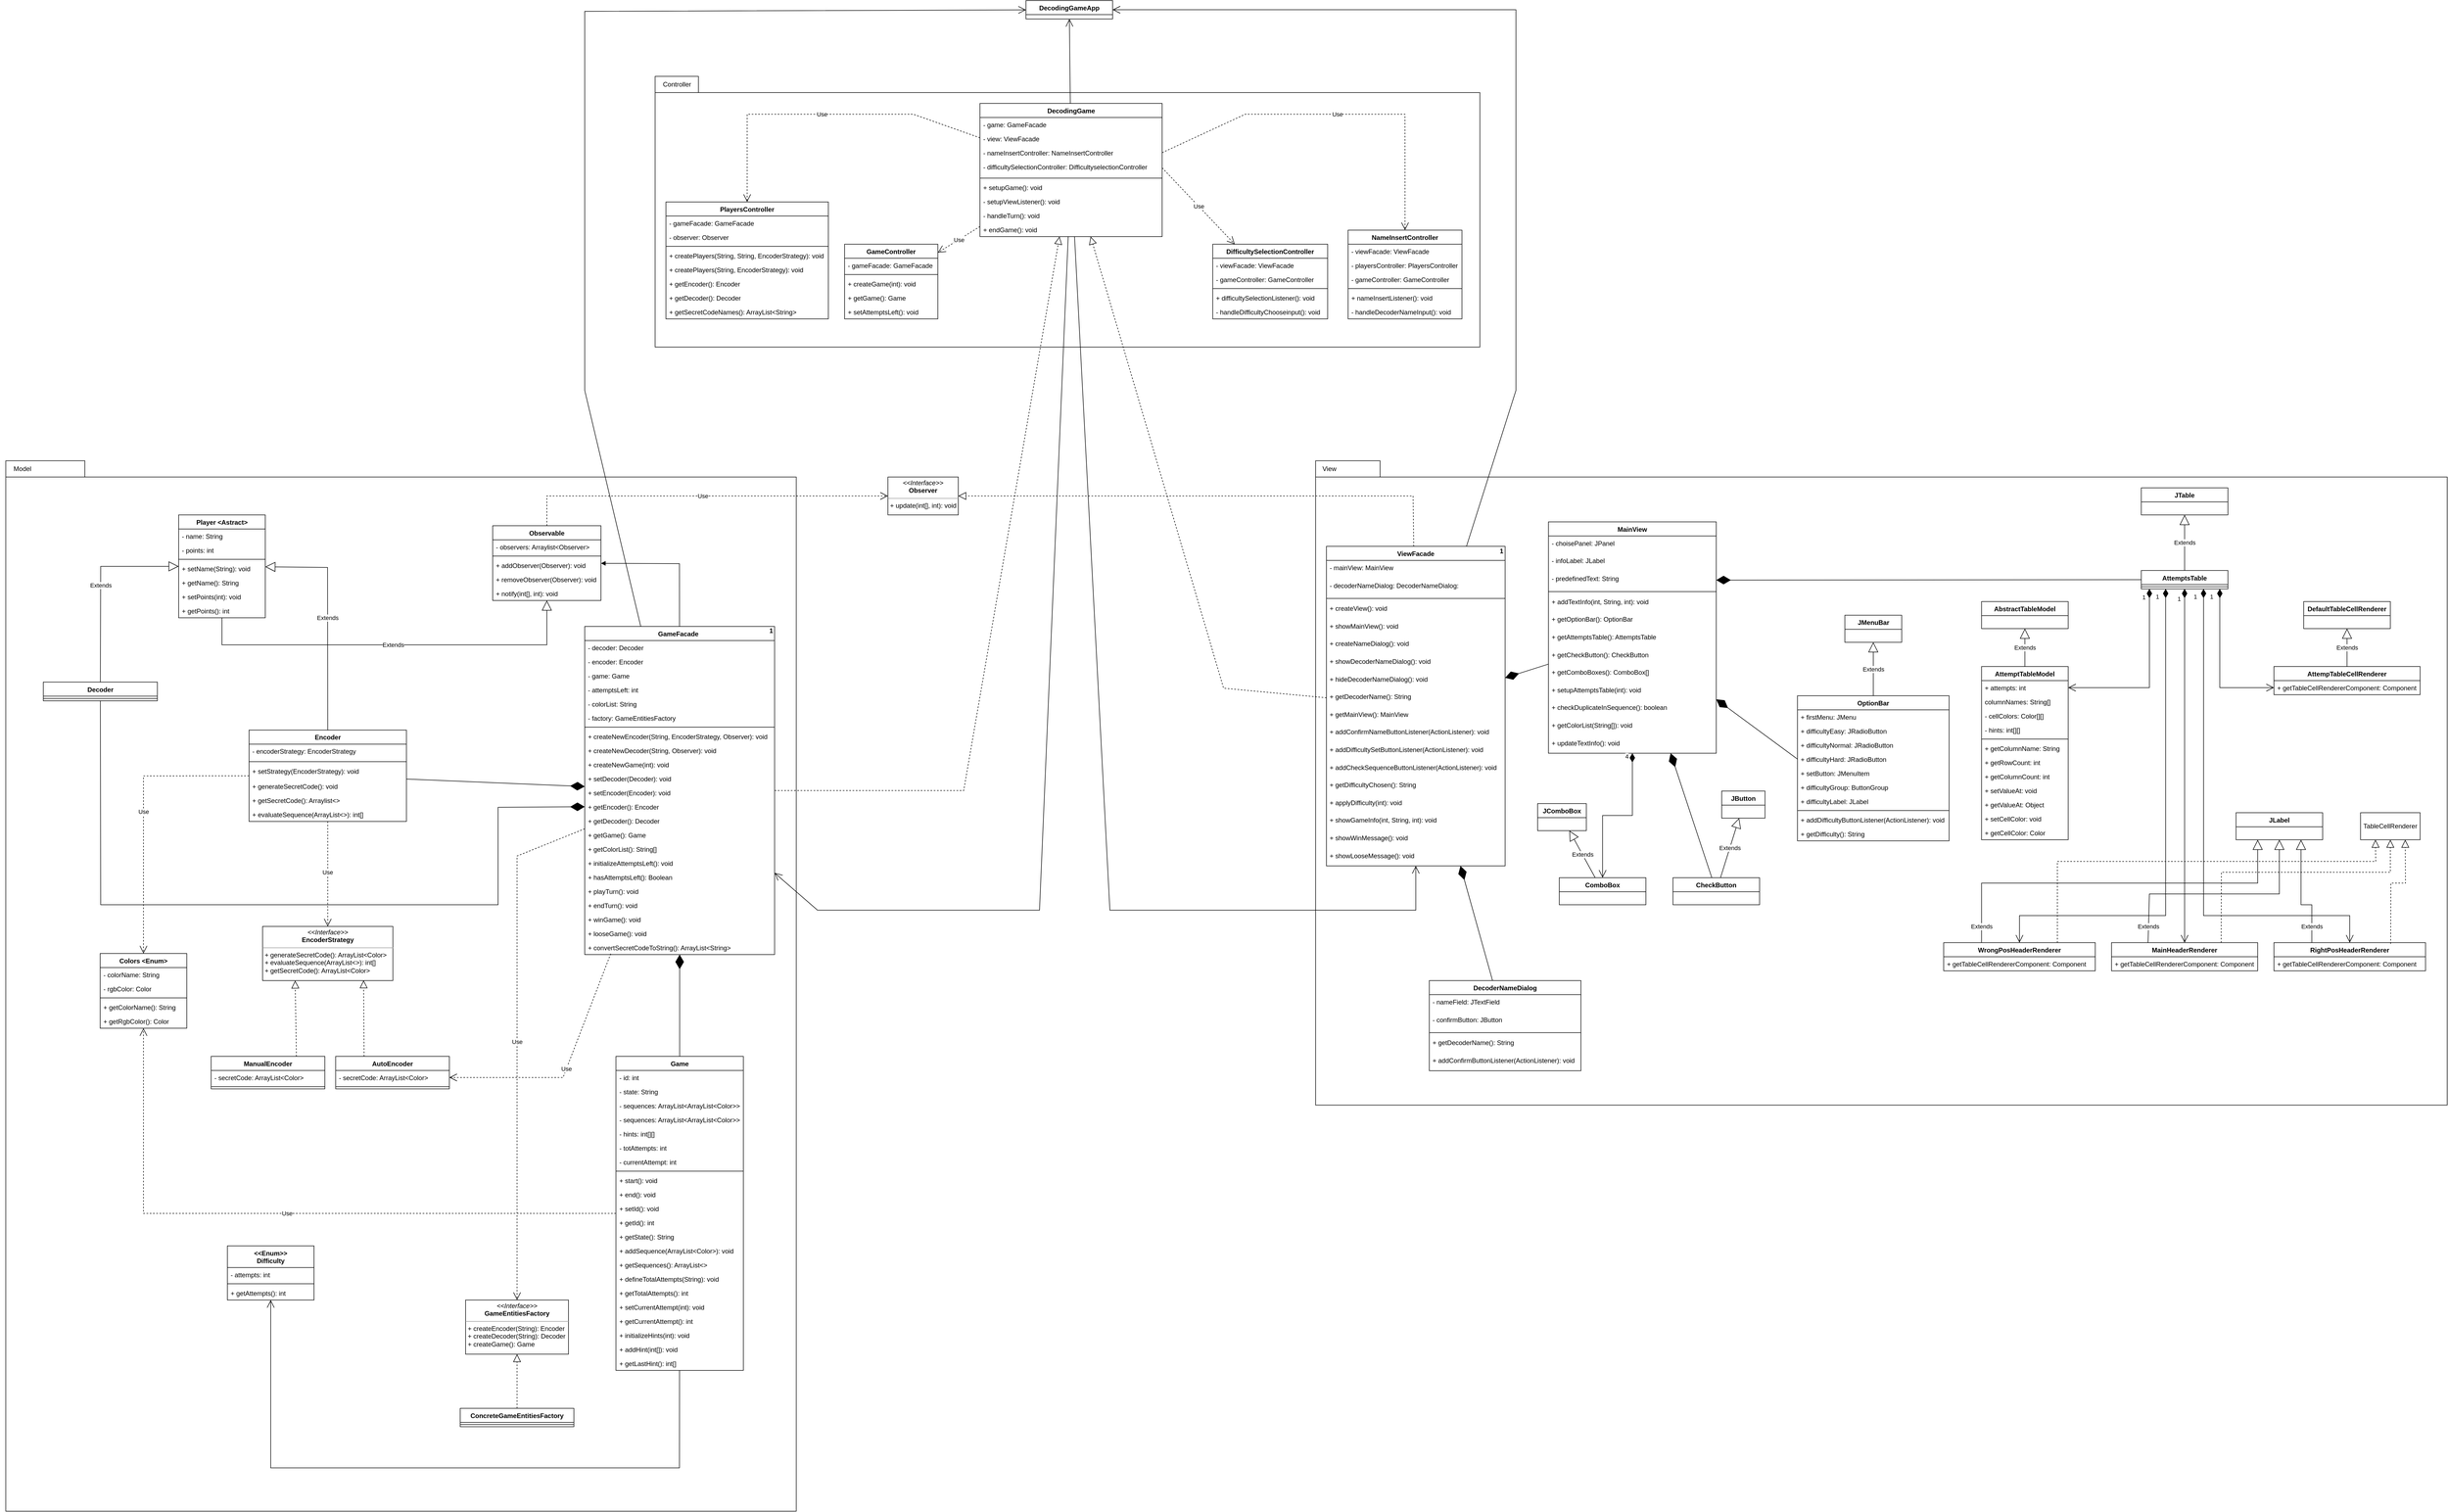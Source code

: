<mxfile version="22.1.16" type="device">
  <diagram name="Pagina-1" id="_I0ySaq79Y2ORnV5yvTE">
    <mxGraphModel dx="956" dy="1657" grid="1" gridSize="10" guides="1" tooltips="1" connect="1" arrows="1" fold="1" page="1" pageScale="1" pageWidth="850" pageHeight="1100" math="0" shadow="0">
      <root>
        <mxCell id="0" />
        <mxCell id="1" parent="0" />
        <mxCell id="a-lBnfebaD4neExDsO_B-22" value="" style="group" parent="1" vertex="1" connectable="0">
          <mxGeometry x="80" y="-230" width="1470.7" height="1940" as="geometry" />
        </mxCell>
        <mxCell id="a-lBnfebaD4neExDsO_B-24" value="" style="group" parent="a-lBnfebaD4neExDsO_B-22" vertex="1" connectable="0">
          <mxGeometry x="10.7" width="1460" height="1940" as="geometry" />
        </mxCell>
        <mxCell id="a-lBnfebaD4neExDsO_B-1" value="" style="shape=folder;fontStyle=1;spacingTop=10;tabWidth=70;tabHeight=30;tabPosition=left;html=1;whiteSpace=wrap;" parent="a-lBnfebaD4neExDsO_B-24" vertex="1">
          <mxGeometry width="1460" height="1940" as="geometry" />
        </mxCell>
        <mxCell id="a-lBnfebaD4neExDsO_B-2" value="Model" style="text;html=1;align=center;verticalAlign=middle;resizable=0;points=[];autosize=1;strokeColor=none;fillColor=none;" parent="a-lBnfebaD4neExDsO_B-24" vertex="1">
          <mxGeometry width="60" height="30" as="geometry" />
        </mxCell>
        <mxCell id="a-lBnfebaD4neExDsO_B-3" value="Decoder" style="swimlane;fontStyle=1;align=center;verticalAlign=top;childLayout=stackLayout;horizontal=1;startSize=26;horizontalStack=0;resizeParent=1;resizeParentMax=0;resizeLast=0;collapsible=1;marginBottom=0;whiteSpace=wrap;html=1;" parent="a-lBnfebaD4neExDsO_B-24" vertex="1">
          <mxGeometry x="69.3" y="408.72" width="210.7" height="34.64" as="geometry" />
        </mxCell>
        <mxCell id="a-lBnfebaD4neExDsO_B-5" value="" style="line;strokeWidth=1;fillColor=none;align=left;verticalAlign=middle;spacingTop=-1;spacingLeft=3;spacingRight=3;rotatable=0;labelPosition=right;points=[];portConstraint=eastwest;strokeColor=inherit;" parent="a-lBnfebaD4neExDsO_B-3" vertex="1">
          <mxGeometry y="26" width="210.7" height="8.64" as="geometry" />
        </mxCell>
        <mxCell id="a-lBnfebaD4neExDsO_B-12" value="Encoder" style="swimlane;fontStyle=1;align=center;verticalAlign=top;childLayout=stackLayout;horizontal=1;startSize=26;horizontalStack=0;resizeParent=1;resizeParentMax=0;resizeLast=0;collapsible=1;marginBottom=0;whiteSpace=wrap;html=1;" parent="a-lBnfebaD4neExDsO_B-24" vertex="1">
          <mxGeometry x="449.3" y="497.32" width="290.7" height="168.8" as="geometry" />
        </mxCell>
        <mxCell id="a-lBnfebaD4neExDsO_B-17" value="- encoderStrategy: EncoderStrategy" style="text;strokeColor=none;fillColor=none;align=left;verticalAlign=top;spacingLeft=4;spacingRight=4;overflow=hidden;rotatable=0;points=[[0,0.5],[1,0.5]];portConstraint=eastwest;whiteSpace=wrap;html=1;" parent="a-lBnfebaD4neExDsO_B-12" vertex="1">
          <mxGeometry y="26" width="290.7" height="28.08" as="geometry" />
        </mxCell>
        <mxCell id="a-lBnfebaD4neExDsO_B-14" value="" style="line;strokeWidth=1;fillColor=none;align=left;verticalAlign=middle;spacingTop=-1;spacingLeft=3;spacingRight=3;rotatable=0;labelPosition=right;points=[];portConstraint=eastwest;strokeColor=inherit;" parent="a-lBnfebaD4neExDsO_B-12" vertex="1">
          <mxGeometry y="54.08" width="290.7" height="8.64" as="geometry" />
        </mxCell>
        <mxCell id="TmO1mP3xWZ-vTGTIXcNk-11" value="+ setStrategy(EncoderStrategy): void" style="text;strokeColor=none;fillColor=none;align=left;verticalAlign=top;spacingLeft=4;spacingRight=4;overflow=hidden;rotatable=0;points=[[0,0.5],[1,0.5]];portConstraint=eastwest;whiteSpace=wrap;html=1;" parent="a-lBnfebaD4neExDsO_B-12" vertex="1">
          <mxGeometry y="62.72" width="290.7" height="28.08" as="geometry" />
        </mxCell>
        <mxCell id="a-lBnfebaD4neExDsO_B-25" value="+ generateSecretCode(): void" style="text;strokeColor=none;fillColor=none;align=left;verticalAlign=top;spacingLeft=4;spacingRight=4;overflow=hidden;rotatable=0;points=[[0,0.5],[1,0.5]];portConstraint=eastwest;whiteSpace=wrap;html=1;" parent="a-lBnfebaD4neExDsO_B-12" vertex="1">
          <mxGeometry y="90.8" width="290.7" height="26" as="geometry" />
        </mxCell>
        <mxCell id="a-lBnfebaD4neExDsO_B-26" value="+ getSecretCode(): Arraylist&amp;lt;&amp;gt;" style="text;strokeColor=none;fillColor=none;align=left;verticalAlign=top;spacingLeft=4;spacingRight=4;overflow=hidden;rotatable=0;points=[[0,0.5],[1,0.5]];portConstraint=eastwest;whiteSpace=wrap;html=1;" parent="a-lBnfebaD4neExDsO_B-12" vertex="1">
          <mxGeometry y="116.8" width="290.7" height="26" as="geometry" />
        </mxCell>
        <mxCell id="xYpT5LmuNh0zjIPxlV9m-13" value="+ evaluateSequence(ArrayList&amp;lt;&amp;gt;): int[]" style="text;strokeColor=none;fillColor=none;align=left;verticalAlign=top;spacingLeft=4;spacingRight=4;overflow=hidden;rotatable=0;points=[[0,0.5],[1,0.5]];portConstraint=eastwest;whiteSpace=wrap;html=1;" parent="a-lBnfebaD4neExDsO_B-12" vertex="1">
          <mxGeometry y="142.8" width="290.7" height="26" as="geometry" />
        </mxCell>
        <mxCell id="a-lBnfebaD4neExDsO_B-27" value="Player &amp;lt;Astract&amp;gt;" style="swimlane;fontStyle=1;align=center;verticalAlign=top;childLayout=stackLayout;horizontal=1;startSize=26;horizontalStack=0;resizeParent=1;resizeParentMax=0;resizeLast=0;collapsible=1;marginBottom=0;whiteSpace=wrap;html=1;" parent="a-lBnfebaD4neExDsO_B-24" vertex="1">
          <mxGeometry x="319.3" y="100.0" width="160" height="190" as="geometry" />
        </mxCell>
        <mxCell id="a-lBnfebaD4neExDsO_B-28" value="- name: String" style="text;strokeColor=none;fillColor=none;align=left;verticalAlign=top;spacingLeft=4;spacingRight=4;overflow=hidden;rotatable=0;points=[[0,0.5],[1,0.5]];portConstraint=eastwest;whiteSpace=wrap;html=1;" parent="a-lBnfebaD4neExDsO_B-27" vertex="1">
          <mxGeometry y="26" width="160" height="26" as="geometry" />
        </mxCell>
        <mxCell id="a-lBnfebaD4neExDsO_B-31" value="- points: int" style="text;strokeColor=none;fillColor=none;align=left;verticalAlign=top;spacingLeft=4;spacingRight=4;overflow=hidden;rotatable=0;points=[[0,0.5],[1,0.5]];portConstraint=eastwest;whiteSpace=wrap;html=1;" parent="a-lBnfebaD4neExDsO_B-27" vertex="1">
          <mxGeometry y="52" width="160" height="26" as="geometry" />
        </mxCell>
        <mxCell id="a-lBnfebaD4neExDsO_B-29" value="" style="line;strokeWidth=1;fillColor=none;align=left;verticalAlign=middle;spacingTop=-1;spacingLeft=3;spacingRight=3;rotatable=0;labelPosition=right;points=[];portConstraint=eastwest;strokeColor=inherit;" parent="a-lBnfebaD4neExDsO_B-27" vertex="1">
          <mxGeometry y="78" width="160" height="8" as="geometry" />
        </mxCell>
        <mxCell id="a-lBnfebaD4neExDsO_B-30" value="+ setName(String): void" style="text;strokeColor=none;fillColor=none;align=left;verticalAlign=top;spacingLeft=4;spacingRight=4;overflow=hidden;rotatable=0;points=[[0,0.5],[1,0.5]];portConstraint=eastwest;whiteSpace=wrap;html=1;" parent="a-lBnfebaD4neExDsO_B-27" vertex="1">
          <mxGeometry y="86" width="160" height="26" as="geometry" />
        </mxCell>
        <mxCell id="a-lBnfebaD4neExDsO_B-32" value="+ getName(): String" style="text;strokeColor=none;fillColor=none;align=left;verticalAlign=top;spacingLeft=4;spacingRight=4;overflow=hidden;rotatable=0;points=[[0,0.5],[1,0.5]];portConstraint=eastwest;whiteSpace=wrap;html=1;" parent="a-lBnfebaD4neExDsO_B-27" vertex="1">
          <mxGeometry y="112" width="160" height="26" as="geometry" />
        </mxCell>
        <mxCell id="a-lBnfebaD4neExDsO_B-33" value="+ setPoints(int): void" style="text;strokeColor=none;fillColor=none;align=left;verticalAlign=top;spacingLeft=4;spacingRight=4;overflow=hidden;rotatable=0;points=[[0,0.5],[1,0.5]];portConstraint=eastwest;whiteSpace=wrap;html=1;" parent="a-lBnfebaD4neExDsO_B-27" vertex="1">
          <mxGeometry y="138" width="160" height="26" as="geometry" />
        </mxCell>
        <mxCell id="a-lBnfebaD4neExDsO_B-34" value="+ getPoints(): int" style="text;strokeColor=none;fillColor=none;align=left;verticalAlign=top;spacingLeft=4;spacingRight=4;overflow=hidden;rotatable=0;points=[[0,0.5],[1,0.5]];portConstraint=eastwest;whiteSpace=wrap;html=1;" parent="a-lBnfebaD4neExDsO_B-27" vertex="1">
          <mxGeometry y="164" width="160" height="26" as="geometry" />
        </mxCell>
        <mxCell id="a-lBnfebaD4neExDsO_B-35" value="Extends" style="endArrow=block;endSize=16;endFill=0;html=1;rounded=0;exitX=0.5;exitY=0;exitDx=0;exitDy=0;" parent="a-lBnfebaD4neExDsO_B-24" source="a-lBnfebaD4neExDsO_B-3" target="a-lBnfebaD4neExDsO_B-27" edge="1">
          <mxGeometry width="160" relative="1" as="geometry">
            <mxPoint x="459.3" y="378.72" as="sourcePoint" />
            <mxPoint x="619.3" y="378.72" as="targetPoint" />
            <Array as="points">
              <mxPoint x="175.3" y="195" />
            </Array>
          </mxGeometry>
        </mxCell>
        <mxCell id="a-lBnfebaD4neExDsO_B-37" value="Extends" style="endArrow=block;endSize=16;endFill=0;html=1;rounded=0;exitX=0.5;exitY=0;exitDx=0;exitDy=0;" parent="a-lBnfebaD4neExDsO_B-24" source="a-lBnfebaD4neExDsO_B-12" target="a-lBnfebaD4neExDsO_B-27" edge="1">
          <mxGeometry width="160" relative="1" as="geometry">
            <mxPoint x="459.3" y="378.72" as="sourcePoint" />
            <mxPoint x="619.3" y="378.72" as="targetPoint" />
            <Array as="points">
              <mxPoint x="594.3" y="197" />
            </Array>
          </mxGeometry>
        </mxCell>
        <mxCell id="a-lBnfebaD4neExDsO_B-38" value="Game" style="swimlane;fontStyle=1;align=center;verticalAlign=top;childLayout=stackLayout;horizontal=1;startSize=26;horizontalStack=0;resizeParent=1;resizeParentMax=0;resizeLast=0;collapsible=1;marginBottom=0;whiteSpace=wrap;html=1;" parent="a-lBnfebaD4neExDsO_B-24" vertex="1">
          <mxGeometry x="1126.97" y="1100" width="235.35" height="580" as="geometry" />
        </mxCell>
        <mxCell id="a-lBnfebaD4neExDsO_B-39" value="- id: int" style="text;strokeColor=none;fillColor=none;align=left;verticalAlign=top;spacingLeft=4;spacingRight=4;overflow=hidden;rotatable=0;points=[[0,0.5],[1,0.5]];portConstraint=eastwest;whiteSpace=wrap;html=1;" parent="a-lBnfebaD4neExDsO_B-38" vertex="1">
          <mxGeometry y="26" width="235.35" height="26" as="geometry" />
        </mxCell>
        <mxCell id="a-lBnfebaD4neExDsO_B-42" value="- state: String" style="text;strokeColor=none;fillColor=none;align=left;verticalAlign=top;spacingLeft=4;spacingRight=4;overflow=hidden;rotatable=0;points=[[0,0.5],[1,0.5]];portConstraint=eastwest;whiteSpace=wrap;html=1;" parent="a-lBnfebaD4neExDsO_B-38" vertex="1">
          <mxGeometry y="52" width="235.35" height="26" as="geometry" />
        </mxCell>
        <mxCell id="xYpT5LmuNh0zjIPxlV9m-8" value="- sequences: ArrayList&amp;lt;ArrayList&amp;lt;Color&amp;gt;&amp;gt;" style="text;strokeColor=none;fillColor=none;align=left;verticalAlign=top;spacingLeft=4;spacingRight=4;overflow=hidden;rotatable=0;points=[[0,0.5],[1,0.5]];portConstraint=eastwest;whiteSpace=wrap;html=1;" parent="a-lBnfebaD4neExDsO_B-38" vertex="1">
          <mxGeometry y="78" width="235.35" height="26" as="geometry" />
        </mxCell>
        <mxCell id="0AKXrBJ4bUIqsCuSMHQm-28" value="- sequences: ArrayList&amp;lt;ArrayList&amp;lt;Color&amp;gt;&amp;gt;" style="text;strokeColor=none;fillColor=none;align=left;verticalAlign=top;spacingLeft=4;spacingRight=4;overflow=hidden;rotatable=0;points=[[0,0.5],[1,0.5]];portConstraint=eastwest;whiteSpace=wrap;html=1;" parent="a-lBnfebaD4neExDsO_B-38" vertex="1">
          <mxGeometry y="104" width="235.35" height="26" as="geometry" />
        </mxCell>
        <mxCell id="0AKXrBJ4bUIqsCuSMHQm-10" value="- hints: int[][]" style="text;strokeColor=none;fillColor=none;align=left;verticalAlign=top;spacingLeft=4;spacingRight=4;overflow=hidden;rotatable=0;points=[[0,0.5],[1,0.5]];portConstraint=eastwest;whiteSpace=wrap;html=1;" parent="a-lBnfebaD4neExDsO_B-38" vertex="1">
          <mxGeometry y="130" width="235.35" height="26" as="geometry" />
        </mxCell>
        <mxCell id="0AKXrBJ4bUIqsCuSMHQm-9" value="- totAttempts: int" style="text;strokeColor=none;fillColor=none;align=left;verticalAlign=top;spacingLeft=4;spacingRight=4;overflow=hidden;rotatable=0;points=[[0,0.5],[1,0.5]];portConstraint=eastwest;whiteSpace=wrap;html=1;" parent="a-lBnfebaD4neExDsO_B-38" vertex="1">
          <mxGeometry y="156" width="235.35" height="26" as="geometry" />
        </mxCell>
        <mxCell id="xYpT5LmuNh0zjIPxlV9m-9" value="- currentAttempt: int" style="text;strokeColor=none;fillColor=none;align=left;verticalAlign=top;spacingLeft=4;spacingRight=4;overflow=hidden;rotatable=0;points=[[0,0.5],[1,0.5]];portConstraint=eastwest;whiteSpace=wrap;html=1;" parent="a-lBnfebaD4neExDsO_B-38" vertex="1">
          <mxGeometry y="182" width="235.35" height="26" as="geometry" />
        </mxCell>
        <mxCell id="a-lBnfebaD4neExDsO_B-40" value="" style="line;strokeWidth=1;fillColor=none;align=left;verticalAlign=middle;spacingTop=-1;spacingLeft=3;spacingRight=3;rotatable=0;labelPosition=right;points=[];portConstraint=eastwest;strokeColor=inherit;" parent="a-lBnfebaD4neExDsO_B-38" vertex="1">
          <mxGeometry y="208" width="235.35" height="8" as="geometry" />
        </mxCell>
        <mxCell id="a-lBnfebaD4neExDsO_B-41" value="+ start(): void" style="text;strokeColor=none;fillColor=none;align=left;verticalAlign=top;spacingLeft=4;spacingRight=4;overflow=hidden;rotatable=0;points=[[0,0.5],[1,0.5]];portConstraint=eastwest;whiteSpace=wrap;html=1;" parent="a-lBnfebaD4neExDsO_B-38" vertex="1">
          <mxGeometry y="216" width="235.35" height="26" as="geometry" />
        </mxCell>
        <mxCell id="a-lBnfebaD4neExDsO_B-43" value="+ end(): void" style="text;strokeColor=none;fillColor=none;align=left;verticalAlign=top;spacingLeft=4;spacingRight=4;overflow=hidden;rotatable=0;points=[[0,0.5],[1,0.5]];portConstraint=eastwest;whiteSpace=wrap;html=1;" parent="a-lBnfebaD4neExDsO_B-38" vertex="1">
          <mxGeometry y="242" width="235.35" height="26" as="geometry" />
        </mxCell>
        <mxCell id="TmO1mP3xWZ-vTGTIXcNk-6" value="+ setId(): void" style="text;strokeColor=none;fillColor=none;align=left;verticalAlign=top;spacingLeft=4;spacingRight=4;overflow=hidden;rotatable=0;points=[[0,0.5],[1,0.5]];portConstraint=eastwest;whiteSpace=wrap;html=1;" parent="a-lBnfebaD4neExDsO_B-38" vertex="1">
          <mxGeometry y="268" width="235.35" height="26" as="geometry" />
        </mxCell>
        <mxCell id="TmO1mP3xWZ-vTGTIXcNk-7" value="+ getId(): int" style="text;strokeColor=none;fillColor=none;align=left;verticalAlign=top;spacingLeft=4;spacingRight=4;overflow=hidden;rotatable=0;points=[[0,0.5],[1,0.5]];portConstraint=eastwest;whiteSpace=wrap;html=1;" parent="a-lBnfebaD4neExDsO_B-38" vertex="1">
          <mxGeometry y="294" width="235.35" height="26" as="geometry" />
        </mxCell>
        <mxCell id="TmO1mP3xWZ-vTGTIXcNk-8" value="+ getState(): String" style="text;strokeColor=none;fillColor=none;align=left;verticalAlign=top;spacingLeft=4;spacingRight=4;overflow=hidden;rotatable=0;points=[[0,0.5],[1,0.5]];portConstraint=eastwest;whiteSpace=wrap;html=1;" parent="a-lBnfebaD4neExDsO_B-38" vertex="1">
          <mxGeometry y="320" width="235.35" height="26" as="geometry" />
        </mxCell>
        <mxCell id="0AKXrBJ4bUIqsCuSMHQm-11" value="+ addSequence(ArrayList&amp;lt;Color&amp;gt;): void" style="text;strokeColor=none;fillColor=none;align=left;verticalAlign=top;spacingLeft=4;spacingRight=4;overflow=hidden;rotatable=0;points=[[0,0.5],[1,0.5]];portConstraint=eastwest;whiteSpace=wrap;html=1;" parent="a-lBnfebaD4neExDsO_B-38" vertex="1">
          <mxGeometry y="346" width="235.35" height="26" as="geometry" />
        </mxCell>
        <mxCell id="0AKXrBJ4bUIqsCuSMHQm-12" value="+ getSequences(): ArrayList&amp;lt;&amp;gt;" style="text;strokeColor=none;fillColor=none;align=left;verticalAlign=top;spacingLeft=4;spacingRight=4;overflow=hidden;rotatable=0;points=[[0,0.5],[1,0.5]];portConstraint=eastwest;whiteSpace=wrap;html=1;" parent="a-lBnfebaD4neExDsO_B-38" vertex="1">
          <mxGeometry y="372" width="235.35" height="26" as="geometry" />
        </mxCell>
        <mxCell id="0AKXrBJ4bUIqsCuSMHQm-13" value="+ defineTotalAttempts(String): void" style="text;strokeColor=none;fillColor=none;align=left;verticalAlign=top;spacingLeft=4;spacingRight=4;overflow=hidden;rotatable=0;points=[[0,0.5],[1,0.5]];portConstraint=eastwest;whiteSpace=wrap;html=1;" parent="a-lBnfebaD4neExDsO_B-38" vertex="1">
          <mxGeometry y="398" width="235.35" height="26" as="geometry" />
        </mxCell>
        <mxCell id="0AKXrBJ4bUIqsCuSMHQm-14" value="+ getTotalAttempts(): int" style="text;strokeColor=none;fillColor=none;align=left;verticalAlign=top;spacingLeft=4;spacingRight=4;overflow=hidden;rotatable=0;points=[[0,0.5],[1,0.5]];portConstraint=eastwest;whiteSpace=wrap;html=1;" parent="a-lBnfebaD4neExDsO_B-38" vertex="1">
          <mxGeometry y="424" width="235.35" height="26" as="geometry" />
        </mxCell>
        <mxCell id="0AKXrBJ4bUIqsCuSMHQm-15" value="+ setCurrentAttempt(int): void" style="text;strokeColor=none;fillColor=none;align=left;verticalAlign=top;spacingLeft=4;spacingRight=4;overflow=hidden;rotatable=0;points=[[0,0.5],[1,0.5]];portConstraint=eastwest;whiteSpace=wrap;html=1;" parent="a-lBnfebaD4neExDsO_B-38" vertex="1">
          <mxGeometry y="450" width="235.35" height="26" as="geometry" />
        </mxCell>
        <mxCell id="0AKXrBJ4bUIqsCuSMHQm-16" value="+ getCurrentAttempt(): int" style="text;strokeColor=none;fillColor=none;align=left;verticalAlign=top;spacingLeft=4;spacingRight=4;overflow=hidden;rotatable=0;points=[[0,0.5],[1,0.5]];portConstraint=eastwest;whiteSpace=wrap;html=1;" parent="a-lBnfebaD4neExDsO_B-38" vertex="1">
          <mxGeometry y="476" width="235.35" height="26" as="geometry" />
        </mxCell>
        <mxCell id="0AKXrBJ4bUIqsCuSMHQm-17" value="+ initializeHints(int): void" style="text;strokeColor=none;fillColor=none;align=left;verticalAlign=top;spacingLeft=4;spacingRight=4;overflow=hidden;rotatable=0;points=[[0,0.5],[1,0.5]];portConstraint=eastwest;whiteSpace=wrap;html=1;" parent="a-lBnfebaD4neExDsO_B-38" vertex="1">
          <mxGeometry y="502" width="235.35" height="26" as="geometry" />
        </mxCell>
        <mxCell id="0AKXrBJ4bUIqsCuSMHQm-18" value="+ addHint(int[]): void" style="text;strokeColor=none;fillColor=none;align=left;verticalAlign=top;spacingLeft=4;spacingRight=4;overflow=hidden;rotatable=0;points=[[0,0.5],[1,0.5]];portConstraint=eastwest;whiteSpace=wrap;html=1;" parent="a-lBnfebaD4neExDsO_B-38" vertex="1">
          <mxGeometry y="528" width="235.35" height="26" as="geometry" />
        </mxCell>
        <mxCell id="xYpT5LmuNh0zjIPxlV9m-10" value="+ getLastHint(): int[]" style="text;strokeColor=none;fillColor=none;align=left;verticalAlign=top;spacingLeft=4;spacingRight=4;overflow=hidden;rotatable=0;points=[[0,0.5],[1,0.5]];portConstraint=eastwest;whiteSpace=wrap;html=1;" parent="a-lBnfebaD4neExDsO_B-38" vertex="1">
          <mxGeometry y="554" width="235.35" height="26" as="geometry" />
        </mxCell>
        <mxCell id="a-lBnfebaD4neExDsO_B-44" value="GameFacade&lt;span style=&quot;white-space: pre;&quot;&gt;&#x9;&lt;/span&gt;" style="swimlane;fontStyle=1;align=center;verticalAlign=top;childLayout=stackLayout;horizontal=1;startSize=26;horizontalStack=0;resizeParent=1;resizeParentMax=0;resizeLast=0;collapsible=1;marginBottom=0;whiteSpace=wrap;html=1;" parent="a-lBnfebaD4neExDsO_B-24" vertex="1">
          <mxGeometry x="1069.3" y="306" width="350.7" height="606" as="geometry" />
        </mxCell>
        <mxCell id="a-lBnfebaD4neExDsO_B-45" value="- decoder: Decoder" style="text;strokeColor=none;fillColor=none;align=left;verticalAlign=top;spacingLeft=4;spacingRight=4;overflow=hidden;rotatable=0;points=[[0,0.5],[1,0.5]];portConstraint=eastwest;whiteSpace=wrap;html=1;" parent="a-lBnfebaD4neExDsO_B-44" vertex="1">
          <mxGeometry y="26" width="350.7" height="26" as="geometry" />
        </mxCell>
        <mxCell id="a-lBnfebaD4neExDsO_B-48" value="- encoder: Encoder" style="text;strokeColor=none;fillColor=none;align=left;verticalAlign=top;spacingLeft=4;spacingRight=4;overflow=hidden;rotatable=0;points=[[0,0.5],[1,0.5]];portConstraint=eastwest;whiteSpace=wrap;html=1;" parent="a-lBnfebaD4neExDsO_B-44" vertex="1">
          <mxGeometry y="52" width="350.7" height="26" as="geometry" />
        </mxCell>
        <mxCell id="a-lBnfebaD4neExDsO_B-49" value="- game: Game" style="text;strokeColor=none;fillColor=none;align=left;verticalAlign=top;spacingLeft=4;spacingRight=4;overflow=hidden;rotatable=0;points=[[0,0.5],[1,0.5]];portConstraint=eastwest;whiteSpace=wrap;html=1;" parent="a-lBnfebaD4neExDsO_B-44" vertex="1">
          <mxGeometry y="78" width="350.7" height="26" as="geometry" />
        </mxCell>
        <mxCell id="0AKXrBJ4bUIqsCuSMHQm-19" value="- attemptsLeft: int" style="text;strokeColor=none;fillColor=none;align=left;verticalAlign=top;spacingLeft=4;spacingRight=4;overflow=hidden;rotatable=0;points=[[0,0.5],[1,0.5]];portConstraint=eastwest;whiteSpace=wrap;html=1;" parent="a-lBnfebaD4neExDsO_B-44" vertex="1">
          <mxGeometry y="104" width="350.7" height="26" as="geometry" />
        </mxCell>
        <mxCell id="0AKXrBJ4bUIqsCuSMHQm-20" value="- colorList: String" style="text;strokeColor=none;fillColor=none;align=left;verticalAlign=top;spacingLeft=4;spacingRight=4;overflow=hidden;rotatable=0;points=[[0,0.5],[1,0.5]];portConstraint=eastwest;whiteSpace=wrap;html=1;" parent="a-lBnfebaD4neExDsO_B-44" vertex="1">
          <mxGeometry y="130" width="350.7" height="26" as="geometry" />
        </mxCell>
        <mxCell id="0AKXrBJ4bUIqsCuSMHQm-21" value="- factory: GameEntitiesFactory" style="text;strokeColor=none;fillColor=none;align=left;verticalAlign=top;spacingLeft=4;spacingRight=4;overflow=hidden;rotatable=0;points=[[0,0.5],[1,0.5]];portConstraint=eastwest;whiteSpace=wrap;html=1;" parent="a-lBnfebaD4neExDsO_B-44" vertex="1">
          <mxGeometry y="156" width="350.7" height="26" as="geometry" />
        </mxCell>
        <mxCell id="a-lBnfebaD4neExDsO_B-46" value="" style="line;strokeWidth=1;fillColor=none;align=left;verticalAlign=middle;spacingTop=-1;spacingLeft=3;spacingRight=3;rotatable=0;labelPosition=right;points=[];portConstraint=eastwest;strokeColor=inherit;" parent="a-lBnfebaD4neExDsO_B-44" vertex="1">
          <mxGeometry y="182" width="350.7" height="8" as="geometry" />
        </mxCell>
        <mxCell id="TmO1mP3xWZ-vTGTIXcNk-3" value="+ createNewEncoder(String, EncoderStrategy, Observer): void" style="text;strokeColor=none;fillColor=none;align=left;verticalAlign=top;spacingLeft=4;spacingRight=4;overflow=hidden;rotatable=0;points=[[0,0.5],[1,0.5]];portConstraint=eastwest;whiteSpace=wrap;html=1;" parent="a-lBnfebaD4neExDsO_B-44" vertex="1">
          <mxGeometry y="190" width="350.7" height="26" as="geometry" />
        </mxCell>
        <mxCell id="0AKXrBJ4bUIqsCuSMHQm-22" value="+ createNewDecoder(String, Observer): void" style="text;strokeColor=none;fillColor=none;align=left;verticalAlign=top;spacingLeft=4;spacingRight=4;overflow=hidden;rotatable=0;points=[[0,0.5],[1,0.5]];portConstraint=eastwest;whiteSpace=wrap;html=1;" parent="a-lBnfebaD4neExDsO_B-44" vertex="1">
          <mxGeometry y="216" width="350.7" height="26" as="geometry" />
        </mxCell>
        <mxCell id="0AKXrBJ4bUIqsCuSMHQm-23" value="+ createNewGame(int): void" style="text;strokeColor=none;fillColor=none;align=left;verticalAlign=top;spacingLeft=4;spacingRight=4;overflow=hidden;rotatable=0;points=[[0,0.5],[1,0.5]];portConstraint=eastwest;whiteSpace=wrap;html=1;" parent="a-lBnfebaD4neExDsO_B-44" vertex="1">
          <mxGeometry y="242" width="350.7" height="26" as="geometry" />
        </mxCell>
        <mxCell id="0AKXrBJ4bUIqsCuSMHQm-24" value="+ setDecoder(Decoder): void" style="text;strokeColor=none;fillColor=none;align=left;verticalAlign=top;spacingLeft=4;spacingRight=4;overflow=hidden;rotatable=0;points=[[0,0.5],[1,0.5]];portConstraint=eastwest;whiteSpace=wrap;html=1;" parent="a-lBnfebaD4neExDsO_B-44" vertex="1">
          <mxGeometry y="268" width="350.7" height="26" as="geometry" />
        </mxCell>
        <mxCell id="0AKXrBJ4bUIqsCuSMHQm-25" value="+ setEncoder(Encoder): void" style="text;strokeColor=none;fillColor=none;align=left;verticalAlign=top;spacingLeft=4;spacingRight=4;overflow=hidden;rotatable=0;points=[[0,0.5],[1,0.5]];portConstraint=eastwest;whiteSpace=wrap;html=1;" parent="a-lBnfebaD4neExDsO_B-44" vertex="1">
          <mxGeometry y="294" width="350.7" height="26" as="geometry" />
        </mxCell>
        <mxCell id="a-lBnfebaD4neExDsO_B-54" value="+ getEncoder(): Encoder" style="text;strokeColor=none;fillColor=none;align=left;verticalAlign=top;spacingLeft=4;spacingRight=4;overflow=hidden;rotatable=0;points=[[0,0.5],[1,0.5]];portConstraint=eastwest;whiteSpace=wrap;html=1;" parent="a-lBnfebaD4neExDsO_B-44" vertex="1">
          <mxGeometry y="320" width="350.7" height="26" as="geometry" />
        </mxCell>
        <mxCell id="a-lBnfebaD4neExDsO_B-55" value="+ getDecoder(): Decoder" style="text;strokeColor=none;fillColor=none;align=left;verticalAlign=top;spacingLeft=4;spacingRight=4;overflow=hidden;rotatable=0;points=[[0,0.5],[1,0.5]];portConstraint=eastwest;whiteSpace=wrap;html=1;" parent="a-lBnfebaD4neExDsO_B-44" vertex="1">
          <mxGeometry y="346" width="350.7" height="26" as="geometry" />
        </mxCell>
        <mxCell id="a-lBnfebaD4neExDsO_B-56" value="+ getGame(): Game" style="text;strokeColor=none;fillColor=none;align=left;verticalAlign=top;spacingLeft=4;spacingRight=4;overflow=hidden;rotatable=0;points=[[0,0.5],[1,0.5]];portConstraint=eastwest;whiteSpace=wrap;html=1;" parent="a-lBnfebaD4neExDsO_B-44" vertex="1">
          <mxGeometry y="372" width="350.7" height="26" as="geometry" />
        </mxCell>
        <mxCell id="0AKXrBJ4bUIqsCuSMHQm-26" value="+ getColorList(): String[]" style="text;strokeColor=none;fillColor=none;align=left;verticalAlign=top;spacingLeft=4;spacingRight=4;overflow=hidden;rotatable=0;points=[[0,0.5],[1,0.5]];portConstraint=eastwest;whiteSpace=wrap;html=1;" parent="a-lBnfebaD4neExDsO_B-44" vertex="1">
          <mxGeometry y="398" width="350.7" height="26" as="geometry" />
        </mxCell>
        <mxCell id="0AKXrBJ4bUIqsCuSMHQm-27" value="+ initializeAttemptsLeft(): void" style="text;strokeColor=none;fillColor=none;align=left;verticalAlign=top;spacingLeft=4;spacingRight=4;overflow=hidden;rotatable=0;points=[[0,0.5],[1,0.5]];portConstraint=eastwest;whiteSpace=wrap;html=1;" parent="a-lBnfebaD4neExDsO_B-44" vertex="1">
          <mxGeometry y="424" width="350.7" height="26" as="geometry" />
        </mxCell>
        <mxCell id="0AKXrBJ4bUIqsCuSMHQm-29" value="+ hasAttemptsLeft(): Boolean" style="text;strokeColor=none;fillColor=none;align=left;verticalAlign=top;spacingLeft=4;spacingRight=4;overflow=hidden;rotatable=0;points=[[0,0.5],[1,0.5]];portConstraint=eastwest;whiteSpace=wrap;html=1;" parent="a-lBnfebaD4neExDsO_B-44" vertex="1">
          <mxGeometry y="450" width="350.7" height="26" as="geometry" />
        </mxCell>
        <mxCell id="xYpT5LmuNh0zjIPxlV9m-15" value="+ playTurn(): void" style="text;strokeColor=none;fillColor=none;align=left;verticalAlign=top;spacingLeft=4;spacingRight=4;overflow=hidden;rotatable=0;points=[[0,0.5],[1,0.5]];portConstraint=eastwest;whiteSpace=wrap;html=1;" parent="a-lBnfebaD4neExDsO_B-44" vertex="1">
          <mxGeometry y="476" width="350.7" height="26" as="geometry" />
        </mxCell>
        <mxCell id="xYpT5LmuNh0zjIPxlV9m-16" value="+ endTurn(): void" style="text;strokeColor=none;fillColor=none;align=left;verticalAlign=top;spacingLeft=4;spacingRight=4;overflow=hidden;rotatable=0;points=[[0,0.5],[1,0.5]];portConstraint=eastwest;whiteSpace=wrap;html=1;" parent="a-lBnfebaD4neExDsO_B-44" vertex="1">
          <mxGeometry y="502" width="350.7" height="26" as="geometry" />
        </mxCell>
        <mxCell id="ExXAvWjmY8paEHTybcyo-3" value="+ winGame(): void" style="text;strokeColor=none;fillColor=none;align=left;verticalAlign=top;spacingLeft=4;spacingRight=4;overflow=hidden;rotatable=0;points=[[0,0.5],[1,0.5]];portConstraint=eastwest;whiteSpace=wrap;html=1;" vertex="1" parent="a-lBnfebaD4neExDsO_B-44">
          <mxGeometry y="528" width="350.7" height="26" as="geometry" />
        </mxCell>
        <mxCell id="ExXAvWjmY8paEHTybcyo-2" value="+ looseGame(): void" style="text;strokeColor=none;fillColor=none;align=left;verticalAlign=top;spacingLeft=4;spacingRight=4;overflow=hidden;rotatable=0;points=[[0,0.5],[1,0.5]];portConstraint=eastwest;whiteSpace=wrap;html=1;" vertex="1" parent="a-lBnfebaD4neExDsO_B-44">
          <mxGeometry y="554" width="350.7" height="26" as="geometry" />
        </mxCell>
        <mxCell id="xYpT5LmuNh0zjIPxlV9m-17" value="+ convertSecretCodeToString(): ArrayList&amp;lt;String&amp;gt;" style="text;strokeColor=none;fillColor=none;align=left;verticalAlign=top;spacingLeft=4;spacingRight=4;overflow=hidden;rotatable=0;points=[[0,0.5],[1,0.5]];portConstraint=eastwest;whiteSpace=wrap;html=1;" parent="a-lBnfebaD4neExDsO_B-44" vertex="1">
          <mxGeometry y="580" width="350.7" height="26" as="geometry" />
        </mxCell>
        <mxCell id="a-lBnfebaD4neExDsO_B-58" value="" style="endArrow=diamondThin;endFill=1;endSize=24;html=1;rounded=0;exitX=0.5;exitY=0;exitDx=0;exitDy=0;" parent="a-lBnfebaD4neExDsO_B-24" source="a-lBnfebaD4neExDsO_B-38" target="a-lBnfebaD4neExDsO_B-44" edge="1">
          <mxGeometry width="160" relative="1" as="geometry">
            <mxPoint x="739.3" y="630" as="sourcePoint" />
            <mxPoint x="899.3" y="630" as="targetPoint" />
          </mxGeometry>
        </mxCell>
        <mxCell id="a-lBnfebaD4neExDsO_B-59" value="" style="endArrow=diamondThin;endFill=1;endSize=24;html=1;rounded=0;" parent="a-lBnfebaD4neExDsO_B-24" source="a-lBnfebaD4neExDsO_B-12" target="a-lBnfebaD4neExDsO_B-44" edge="1">
          <mxGeometry width="160" relative="1" as="geometry">
            <mxPoint x="714.596" y="531.92" as="sourcePoint" />
            <mxPoint x="899.3" y="630" as="targetPoint" />
          </mxGeometry>
        </mxCell>
        <mxCell id="a-lBnfebaD4neExDsO_B-60" value="" style="endArrow=diamondThin;endFill=1;endSize=24;html=1;rounded=0;entryX=0;entryY=0.5;entryDx=0;entryDy=0;" parent="a-lBnfebaD4neExDsO_B-24" source="a-lBnfebaD4neExDsO_B-3" target="a-lBnfebaD4neExDsO_B-54" edge="1">
          <mxGeometry width="160" relative="1" as="geometry">
            <mxPoint x="719.3" y="530" as="sourcePoint" />
            <mxPoint x="879.3" y="530" as="targetPoint" />
            <Array as="points">
              <mxPoint x="175.3" y="820" />
              <mxPoint x="909.3" y="820" />
              <mxPoint x="909.3" y="640" />
            </Array>
          </mxGeometry>
        </mxCell>
        <mxCell id="sZfFJr8AC-p8yPcgq8WA-21" value="Observable" style="swimlane;fontStyle=1;align=center;verticalAlign=top;childLayout=stackLayout;horizontal=1;startSize=26;horizontalStack=0;resizeParent=1;resizeParentMax=0;resizeLast=0;collapsible=1;marginBottom=0;whiteSpace=wrap;html=1;" parent="a-lBnfebaD4neExDsO_B-24" vertex="1">
          <mxGeometry x="899.3" y="120" width="200" height="138" as="geometry" />
        </mxCell>
        <mxCell id="sZfFJr8AC-p8yPcgq8WA-22" value="- observers: Arraylist&amp;lt;Observer&amp;gt;" style="text;strokeColor=none;fillColor=none;align=left;verticalAlign=top;spacingLeft=4;spacingRight=4;overflow=hidden;rotatable=0;points=[[0,0.5],[1,0.5]];portConstraint=eastwest;whiteSpace=wrap;html=1;" parent="sZfFJr8AC-p8yPcgq8WA-21" vertex="1">
          <mxGeometry y="26" width="200" height="26" as="geometry" />
        </mxCell>
        <mxCell id="sZfFJr8AC-p8yPcgq8WA-23" value="" style="line;strokeWidth=1;fillColor=none;align=left;verticalAlign=middle;spacingTop=-1;spacingLeft=3;spacingRight=3;rotatable=0;labelPosition=right;points=[];portConstraint=eastwest;strokeColor=inherit;" parent="sZfFJr8AC-p8yPcgq8WA-21" vertex="1">
          <mxGeometry y="52" width="200" height="8" as="geometry" />
        </mxCell>
        <mxCell id="sZfFJr8AC-p8yPcgq8WA-24" value="+ addObserver(Observer): void" style="text;strokeColor=none;fillColor=none;align=left;verticalAlign=top;spacingLeft=4;spacingRight=4;overflow=hidden;rotatable=0;points=[[0,0.5],[1,0.5]];portConstraint=eastwest;whiteSpace=wrap;html=1;" parent="sZfFJr8AC-p8yPcgq8WA-21" vertex="1">
          <mxGeometry y="60" width="200" height="26" as="geometry" />
        </mxCell>
        <mxCell id="sZfFJr8AC-p8yPcgq8WA-25" value="+ removeObserver(Observer): void" style="text;strokeColor=none;fillColor=none;align=left;verticalAlign=top;spacingLeft=4;spacingRight=4;overflow=hidden;rotatable=0;points=[[0,0.5],[1,0.5]];portConstraint=eastwest;whiteSpace=wrap;html=1;" parent="sZfFJr8AC-p8yPcgq8WA-21" vertex="1">
          <mxGeometry y="86" width="200" height="26" as="geometry" />
        </mxCell>
        <mxCell id="sZfFJr8AC-p8yPcgq8WA-27" value="+ notify(int[], int): void" style="text;strokeColor=none;fillColor=none;align=left;verticalAlign=top;spacingLeft=4;spacingRight=4;overflow=hidden;rotatable=0;points=[[0,0.5],[1,0.5]];portConstraint=eastwest;whiteSpace=wrap;html=1;" parent="sZfFJr8AC-p8yPcgq8WA-21" vertex="1">
          <mxGeometry y="112" width="200" height="26" as="geometry" />
        </mxCell>
        <mxCell id="sZfFJr8AC-p8yPcgq8WA-28" value="" style="html=1;verticalAlign=bottom;endArrow=block;curved=0;rounded=0;" parent="a-lBnfebaD4neExDsO_B-24" source="a-lBnfebaD4neExDsO_B-44" target="sZfFJr8AC-p8yPcgq8WA-21" edge="1">
          <mxGeometry width="80" relative="1" as="geometry">
            <mxPoint x="1279.3" y="230" as="sourcePoint" />
            <mxPoint x="1359.3" y="230" as="targetPoint" />
            <Array as="points">
              <mxPoint x="1244.3" y="190" />
            </Array>
          </mxGeometry>
        </mxCell>
        <mxCell id="sZfFJr8AC-p8yPcgq8WA-46" value="Extends" style="endArrow=block;endSize=16;endFill=0;html=1;rounded=0;" parent="a-lBnfebaD4neExDsO_B-24" source="a-lBnfebaD4neExDsO_B-27" target="sZfFJr8AC-p8yPcgq8WA-21" edge="1">
          <mxGeometry width="160" relative="1" as="geometry">
            <mxPoint x="679.3" y="230" as="sourcePoint" />
            <mxPoint x="839.3" y="230" as="targetPoint" />
            <Array as="points">
              <mxPoint x="399.3" y="340" />
              <mxPoint x="999.3" y="340" />
            </Array>
          </mxGeometry>
        </mxCell>
        <mxCell id="TmO1mP3xWZ-vTGTIXcNk-13" value="Colors &amp;lt;Enum&amp;gt;" style="swimlane;fontStyle=1;align=center;verticalAlign=top;childLayout=stackLayout;horizontal=1;startSize=26;horizontalStack=0;resizeParent=1;resizeParentMax=0;resizeLast=0;collapsible=1;marginBottom=0;whiteSpace=wrap;html=1;" parent="a-lBnfebaD4neExDsO_B-24" vertex="1">
          <mxGeometry x="174.3" y="910" width="160" height="138" as="geometry" />
        </mxCell>
        <mxCell id="TmO1mP3xWZ-vTGTIXcNk-17" value="- colorName: String" style="text;strokeColor=none;fillColor=none;align=left;verticalAlign=top;spacingLeft=4;spacingRight=4;overflow=hidden;rotatable=0;points=[[0,0.5],[1,0.5]];portConstraint=eastwest;whiteSpace=wrap;html=1;" parent="TmO1mP3xWZ-vTGTIXcNk-13" vertex="1">
          <mxGeometry y="26" width="160" height="26" as="geometry" />
        </mxCell>
        <mxCell id="TmO1mP3xWZ-vTGTIXcNk-14" value="- rgbColor: Color" style="text;strokeColor=none;fillColor=none;align=left;verticalAlign=top;spacingLeft=4;spacingRight=4;overflow=hidden;rotatable=0;points=[[0,0.5],[1,0.5]];portConstraint=eastwest;whiteSpace=wrap;html=1;" parent="TmO1mP3xWZ-vTGTIXcNk-13" vertex="1">
          <mxGeometry y="52" width="160" height="26" as="geometry" />
        </mxCell>
        <mxCell id="TmO1mP3xWZ-vTGTIXcNk-15" value="" style="line;strokeWidth=1;fillColor=none;align=left;verticalAlign=middle;spacingTop=-1;spacingLeft=3;spacingRight=3;rotatable=0;labelPosition=right;points=[];portConstraint=eastwest;strokeColor=inherit;" parent="TmO1mP3xWZ-vTGTIXcNk-13" vertex="1">
          <mxGeometry y="78" width="160" height="8" as="geometry" />
        </mxCell>
        <mxCell id="TmO1mP3xWZ-vTGTIXcNk-18" value="+ getColorName(): String" style="text;strokeColor=none;fillColor=none;align=left;verticalAlign=top;spacingLeft=4;spacingRight=4;overflow=hidden;rotatable=0;points=[[0,0.5],[1,0.5]];portConstraint=eastwest;whiteSpace=wrap;html=1;" parent="TmO1mP3xWZ-vTGTIXcNk-13" vertex="1">
          <mxGeometry y="86" width="160" height="26" as="geometry" />
        </mxCell>
        <mxCell id="TmO1mP3xWZ-vTGTIXcNk-16" value="+ getRgbColor(): Color" style="text;strokeColor=none;fillColor=none;align=left;verticalAlign=top;spacingLeft=4;spacingRight=4;overflow=hidden;rotatable=0;points=[[0,0.5],[1,0.5]];portConstraint=eastwest;whiteSpace=wrap;html=1;" parent="TmO1mP3xWZ-vTGTIXcNk-13" vertex="1">
          <mxGeometry y="112" width="160" height="26" as="geometry" />
        </mxCell>
        <mxCell id="TmO1mP3xWZ-vTGTIXcNk-19" value="Use" style="endArrow=open;endSize=12;dashed=1;html=1;rounded=0;entryX=0.5;entryY=0;entryDx=0;entryDy=0;" parent="a-lBnfebaD4neExDsO_B-24" source="a-lBnfebaD4neExDsO_B-12" target="TmO1mP3xWZ-vTGTIXcNk-13" edge="1">
          <mxGeometry width="160" relative="1" as="geometry">
            <mxPoint x="569.3" y="780" as="sourcePoint" />
            <mxPoint x="349.3" y="820" as="targetPoint" />
            <Array as="points">
              <mxPoint x="254.3" y="582" />
            </Array>
          </mxGeometry>
        </mxCell>
        <mxCell id="TmO1mP3xWZ-vTGTIXcNk-24" value="&lt;p style=&quot;margin:0px;margin-top:4px;text-align:center;&quot;&gt;&lt;i&gt;&amp;lt;&amp;lt;Interface&amp;gt;&amp;gt;&lt;/i&gt;&lt;br&gt;&lt;b&gt;EncoderStrategy&lt;/b&gt;&lt;/p&gt;&lt;hr size=&quot;1&quot;&gt;&lt;p style=&quot;margin:0px;margin-left:4px;&quot;&gt;+ generateSecretCode(): ArrayList&amp;lt;Color&amp;gt;&lt;/p&gt;&lt;p style=&quot;margin:0px;margin-left:4px;&quot;&gt;+ evaluateSequence(ArrayList&amp;lt;&amp;gt;): int[]&lt;/p&gt;&lt;p style=&quot;margin:0px;margin-left:4px;&quot;&gt;+ getSecretCode(): ArrayList&amp;lt;Color&amp;gt;&lt;br&gt;&lt;br&gt;&lt;/p&gt;" style="verticalAlign=top;align=left;overflow=fill;fontSize=12;fontFamily=Helvetica;html=1;whiteSpace=wrap;" parent="a-lBnfebaD4neExDsO_B-24" vertex="1">
          <mxGeometry x="474.3" y="860" width="240.7" height="100" as="geometry" />
        </mxCell>
        <mxCell id="TmO1mP3xWZ-vTGTIXcNk-25" value="Use" style="endArrow=open;endSize=12;dashed=1;html=1;rounded=0;entryX=0.5;entryY=0;entryDx=0;entryDy=0;" parent="a-lBnfebaD4neExDsO_B-24" source="a-lBnfebaD4neExDsO_B-12" target="TmO1mP3xWZ-vTGTIXcNk-24" edge="1">
          <mxGeometry x="-0.032" width="160" relative="1" as="geometry">
            <mxPoint x="589.3" y="800" as="sourcePoint" />
            <mxPoint x="909.3" y="760" as="targetPoint" />
            <mxPoint as="offset" />
          </mxGeometry>
        </mxCell>
        <mxCell id="TmO1mP3xWZ-vTGTIXcNk-26" value="ManualEncoder" style="swimlane;fontStyle=1;align=center;verticalAlign=top;childLayout=stackLayout;horizontal=1;startSize=26;horizontalStack=0;resizeParent=1;resizeParentMax=0;resizeLast=0;collapsible=1;marginBottom=0;whiteSpace=wrap;html=1;" parent="a-lBnfebaD4neExDsO_B-24" vertex="1">
          <mxGeometry x="379.3" y="1100" width="210" height="60" as="geometry" />
        </mxCell>
        <mxCell id="TmO1mP3xWZ-vTGTIXcNk-27" value="- secretCode: ArrayList&amp;lt;Color&amp;gt;" style="text;strokeColor=none;fillColor=none;align=left;verticalAlign=top;spacingLeft=4;spacingRight=4;overflow=hidden;rotatable=0;points=[[0,0.5],[1,0.5]];portConstraint=eastwest;whiteSpace=wrap;html=1;" parent="TmO1mP3xWZ-vTGTIXcNk-26" vertex="1">
          <mxGeometry y="26" width="210" height="26" as="geometry" />
        </mxCell>
        <mxCell id="TmO1mP3xWZ-vTGTIXcNk-28" value="" style="line;strokeWidth=1;fillColor=none;align=left;verticalAlign=middle;spacingTop=-1;spacingLeft=3;spacingRight=3;rotatable=0;labelPosition=right;points=[];portConstraint=eastwest;strokeColor=inherit;" parent="TmO1mP3xWZ-vTGTIXcNk-26" vertex="1">
          <mxGeometry y="52" width="210" height="8" as="geometry" />
        </mxCell>
        <mxCell id="TmO1mP3xWZ-vTGTIXcNk-30" value="AutoEncoder" style="swimlane;fontStyle=1;align=center;verticalAlign=top;childLayout=stackLayout;horizontal=1;startSize=26;horizontalStack=0;resizeParent=1;resizeParentMax=0;resizeLast=0;collapsible=1;marginBottom=0;whiteSpace=wrap;html=1;" parent="a-lBnfebaD4neExDsO_B-24" vertex="1">
          <mxGeometry x="609.3" y="1100" width="210" height="60" as="geometry" />
        </mxCell>
        <mxCell id="TmO1mP3xWZ-vTGTIXcNk-31" value="- secretCode: ArrayList&amp;lt;Color&amp;gt;" style="text;strokeColor=none;fillColor=none;align=left;verticalAlign=top;spacingLeft=4;spacingRight=4;overflow=hidden;rotatable=0;points=[[0,0.5],[1,0.5]];portConstraint=eastwest;whiteSpace=wrap;html=1;" parent="TmO1mP3xWZ-vTGTIXcNk-30" vertex="1">
          <mxGeometry y="26" width="210" height="26" as="geometry" />
        </mxCell>
        <mxCell id="TmO1mP3xWZ-vTGTIXcNk-32" value="" style="line;strokeWidth=1;fillColor=none;align=left;verticalAlign=middle;spacingTop=-1;spacingLeft=3;spacingRight=3;rotatable=0;labelPosition=right;points=[];portConstraint=eastwest;strokeColor=inherit;" parent="TmO1mP3xWZ-vTGTIXcNk-30" vertex="1">
          <mxGeometry y="52" width="210" height="8" as="geometry" />
        </mxCell>
        <mxCell id="TmO1mP3xWZ-vTGTIXcNk-33" value="" style="endArrow=block;dashed=1;endFill=0;endSize=12;html=1;rounded=0;exitX=0.75;exitY=0;exitDx=0;exitDy=0;entryX=0.25;entryY=1;entryDx=0;entryDy=0;" parent="a-lBnfebaD4neExDsO_B-24" source="TmO1mP3xWZ-vTGTIXcNk-26" target="TmO1mP3xWZ-vTGTIXcNk-24" edge="1">
          <mxGeometry width="160" relative="1" as="geometry">
            <mxPoint x="749.3" y="940" as="sourcePoint" />
            <mxPoint x="909.3" y="940" as="targetPoint" />
          </mxGeometry>
        </mxCell>
        <mxCell id="TmO1mP3xWZ-vTGTIXcNk-34" value="" style="endArrow=block;dashed=1;endFill=0;endSize=12;html=1;rounded=0;exitX=0.25;exitY=0;exitDx=0;exitDy=0;entryX=0.775;entryY=0.995;entryDx=0;entryDy=0;entryPerimeter=0;" parent="a-lBnfebaD4neExDsO_B-24" source="TmO1mP3xWZ-vTGTIXcNk-30" target="TmO1mP3xWZ-vTGTIXcNk-24" edge="1">
          <mxGeometry width="160" relative="1" as="geometry">
            <mxPoint x="699.3" y="910" as="sourcePoint" />
            <mxPoint x="859.3" y="910" as="targetPoint" />
          </mxGeometry>
        </mxCell>
        <mxCell id="TmO1mP3xWZ-vTGTIXcNk-35" value="Use" style="endArrow=open;endSize=12;dashed=1;html=1;rounded=0;entryX=1;entryY=0.5;entryDx=0;entryDy=0;exitX=0.137;exitY=0.936;exitDx=0;exitDy=0;exitPerimeter=0;" parent="a-lBnfebaD4neExDsO_B-24" source="xYpT5LmuNh0zjIPxlV9m-17" target="TmO1mP3xWZ-vTGTIXcNk-31" edge="1">
          <mxGeometry width="160" relative="1" as="geometry">
            <mxPoint x="1029.3" y="1130" as="sourcePoint" />
            <mxPoint x="999.3" y="820" as="targetPoint" />
            <Array as="points">
              <mxPoint x="1029.3" y="1139" />
            </Array>
          </mxGeometry>
        </mxCell>
        <mxCell id="xYpT5LmuNh0zjIPxlV9m-1" value="&amp;lt;&amp;lt;Enum&amp;gt;&amp;gt;&lt;br&gt;Difficulty" style="swimlane;fontStyle=1;align=center;verticalAlign=top;childLayout=stackLayout;horizontal=1;startSize=40;horizontalStack=0;resizeParent=1;resizeParentMax=0;resizeLast=0;collapsible=1;marginBottom=0;whiteSpace=wrap;html=1;" parent="a-lBnfebaD4neExDsO_B-24" vertex="1">
          <mxGeometry x="409.3" y="1450" width="160" height="100" as="geometry" />
        </mxCell>
        <mxCell id="xYpT5LmuNh0zjIPxlV9m-5" value="- attempts: int" style="text;strokeColor=none;fillColor=none;align=left;verticalAlign=top;spacingLeft=4;spacingRight=4;overflow=hidden;rotatable=0;points=[[0,0.5],[1,0.5]];portConstraint=eastwest;whiteSpace=wrap;html=1;" parent="xYpT5LmuNh0zjIPxlV9m-1" vertex="1">
          <mxGeometry y="40" width="160" height="26" as="geometry" />
        </mxCell>
        <mxCell id="xYpT5LmuNh0zjIPxlV9m-3" value="" style="line;strokeWidth=1;fillColor=none;align=left;verticalAlign=middle;spacingTop=-1;spacingLeft=3;spacingRight=3;rotatable=0;labelPosition=right;points=[];portConstraint=eastwest;strokeColor=inherit;" parent="xYpT5LmuNh0zjIPxlV9m-1" vertex="1">
          <mxGeometry y="66" width="160" height="8" as="geometry" />
        </mxCell>
        <mxCell id="xYpT5LmuNh0zjIPxlV9m-6" value="+ getAttempts(): int" style="text;strokeColor=none;fillColor=none;align=left;verticalAlign=top;spacingLeft=4;spacingRight=4;overflow=hidden;rotatable=0;points=[[0,0.5],[1,0.5]];portConstraint=eastwest;whiteSpace=wrap;html=1;" parent="xYpT5LmuNh0zjIPxlV9m-1" vertex="1">
          <mxGeometry y="74" width="160" height="26" as="geometry" />
        </mxCell>
        <mxCell id="xYpT5LmuNh0zjIPxlV9m-14" value="" style="endArrow=open;endFill=1;endSize=12;html=1;rounded=0;" parent="a-lBnfebaD4neExDsO_B-24" source="a-lBnfebaD4neExDsO_B-38" target="xYpT5LmuNh0zjIPxlV9m-1" edge="1">
          <mxGeometry width="160" relative="1" as="geometry">
            <mxPoint x="749.3" y="990" as="sourcePoint" />
            <mxPoint x="909.3" y="990" as="targetPoint" />
            <Array as="points">
              <mxPoint x="1244.3" y="1860" />
              <mxPoint x="489.3" y="1860" />
            </Array>
          </mxGeometry>
        </mxCell>
        <mxCell id="Nml0ohq5XBAfuqWKwwov-4" value="Use" style="endArrow=open;endSize=12;dashed=1;html=1;rounded=0;" parent="a-lBnfebaD4neExDsO_B-24" source="a-lBnfebaD4neExDsO_B-38" target="TmO1mP3xWZ-vTGTIXcNk-13" edge="1">
          <mxGeometry width="160" relative="1" as="geometry">
            <mxPoint x="1169.246" y="1363.324" as="sourcePoint" />
            <mxPoint x="819.3" y="1110" as="targetPoint" />
            <Array as="points">
              <mxPoint x="254.3" y="1390" />
            </Array>
          </mxGeometry>
        </mxCell>
        <mxCell id="0AKXrBJ4bUIqsCuSMHQm-2" value="ConcreteGameEntitiesFactory" style="swimlane;fontStyle=1;align=center;verticalAlign=top;childLayout=stackLayout;horizontal=1;startSize=26;horizontalStack=0;resizeParent=1;resizeParentMax=0;resizeLast=0;collapsible=1;marginBottom=0;whiteSpace=wrap;html=1;" parent="a-lBnfebaD4neExDsO_B-24" vertex="1">
          <mxGeometry x="839.3" y="1750" width="210" height="34" as="geometry" />
        </mxCell>
        <mxCell id="0AKXrBJ4bUIqsCuSMHQm-4" value="" style="line;strokeWidth=1;fillColor=none;align=left;verticalAlign=middle;spacingTop=-1;spacingLeft=3;spacingRight=3;rotatable=0;labelPosition=right;points=[];portConstraint=eastwest;strokeColor=inherit;" parent="0AKXrBJ4bUIqsCuSMHQm-2" vertex="1">
          <mxGeometry y="26" width="210" height="8" as="geometry" />
        </mxCell>
        <mxCell id="0AKXrBJ4bUIqsCuSMHQm-6" value="&lt;p style=&quot;margin:0px;margin-top:4px;text-align:center;&quot;&gt;&lt;i&gt;&amp;lt;&amp;lt;Interface&amp;gt;&amp;gt;&lt;/i&gt;&lt;br&gt;&lt;b&gt;GameEntitiesFactory&lt;/b&gt;&lt;/p&gt;&lt;hr size=&quot;1&quot;&gt;&lt;p style=&quot;margin:0px;margin-left:4px;&quot;&gt;+ createEncoder(String): Encoder&lt;br&gt;+ createDecoder(String): Decoder&lt;/p&gt;&lt;p style=&quot;margin:0px;margin-left:4px;&quot;&gt;+ createGame(): Game&lt;/p&gt;" style="verticalAlign=top;align=left;overflow=fill;fontSize=12;fontFamily=Helvetica;html=1;whiteSpace=wrap;" parent="a-lBnfebaD4neExDsO_B-24" vertex="1">
          <mxGeometry x="849.3" y="1550" width="190" height="100" as="geometry" />
        </mxCell>
        <mxCell id="0AKXrBJ4bUIqsCuSMHQm-7" value="" style="endArrow=block;dashed=1;endFill=0;endSize=12;html=1;rounded=0;" parent="a-lBnfebaD4neExDsO_B-24" source="0AKXrBJ4bUIqsCuSMHQm-2" target="0AKXrBJ4bUIqsCuSMHQm-6" edge="1">
          <mxGeometry width="160" relative="1" as="geometry">
            <mxPoint x="939.3" y="1620" as="sourcePoint" />
            <mxPoint x="1099.3" y="1620" as="targetPoint" />
          </mxGeometry>
        </mxCell>
        <mxCell id="0AKXrBJ4bUIqsCuSMHQm-8" value="Use" style="endArrow=open;endSize=12;dashed=1;html=1;rounded=0;" parent="a-lBnfebaD4neExDsO_B-24" source="a-lBnfebaD4neExDsO_B-44" target="0AKXrBJ4bUIqsCuSMHQm-6" edge="1">
          <mxGeometry width="160" relative="1" as="geometry">
            <mxPoint x="869.3" y="1240" as="sourcePoint" />
            <mxPoint x="1029.3" y="1240" as="targetPoint" />
            <Array as="points">
              <mxPoint x="944.3" y="730" />
            </Array>
          </mxGeometry>
        </mxCell>
        <mxCell id="0AKXrBJ4bUIqsCuSMHQm-56" value="1" style="text;align=center;fontStyle=1;verticalAlign=middle;spacingLeft=3;spacingRight=3;strokeColor=none;rotatable=0;points=[[0,0.5],[1,0.5]];portConstraint=eastwest;html=1;" parent="a-lBnfebaD4neExDsO_B-24" vertex="1">
          <mxGeometry x="1403" y="301" width="20" height="26" as="geometry" />
        </mxCell>
        <mxCell id="a-lBnfebaD4neExDsO_B-63" value="" style="group" parent="1" vertex="1" connectable="0">
          <mxGeometry x="2510" y="-230" width="2090" height="1190" as="geometry" />
        </mxCell>
        <mxCell id="a-lBnfebaD4neExDsO_B-61" value="" style="shape=folder;fontStyle=1;spacingTop=10;tabWidth=40;tabHeight=30;tabPosition=left;html=1;whiteSpace=wrap;" parent="a-lBnfebaD4neExDsO_B-63" vertex="1">
          <mxGeometry width="2090" height="1190" as="geometry" />
        </mxCell>
        <mxCell id="a-lBnfebaD4neExDsO_B-62" value="View" style="text;html=1;align=center;verticalAlign=middle;resizable=0;points=[];autosize=1;strokeColor=none;fillColor=none;" parent="a-lBnfebaD4neExDsO_B-63" vertex="1">
          <mxGeometry width="50" height="30" as="geometry" />
        </mxCell>
        <mxCell id="a-lBnfebaD4neExDsO_B-68" value="MainView" style="swimlane;fontStyle=1;align=center;verticalAlign=top;childLayout=stackLayout;horizontal=1;startSize=26;horizontalStack=0;resizeParent=1;resizeParentMax=0;resizeLast=0;collapsible=1;marginBottom=0;whiteSpace=wrap;html=1;" parent="a-lBnfebaD4neExDsO_B-63" vertex="1">
          <mxGeometry x="430" y="112.853" width="310" height="427.27" as="geometry" />
        </mxCell>
        <mxCell id="sZfFJr8AC-p8yPcgq8WA-9" value="- choisePanel: JPanel" style="text;strokeColor=none;fillColor=none;align=left;verticalAlign=top;spacingLeft=4;spacingRight=4;overflow=hidden;rotatable=0;points=[[0,0.5],[1,0.5]];portConstraint=eastwest;whiteSpace=wrap;html=1;" parent="a-lBnfebaD4neExDsO_B-68" vertex="1">
          <mxGeometry y="26" width="310" height="32.603" as="geometry" />
        </mxCell>
        <mxCell id="sZfFJr8AC-p8yPcgq8WA-10" value="- infoLabel: JLabel" style="text;strokeColor=none;fillColor=none;align=left;verticalAlign=top;spacingLeft=4;spacingRight=4;overflow=hidden;rotatable=0;points=[[0,0.5],[1,0.5]];portConstraint=eastwest;whiteSpace=wrap;html=1;" parent="a-lBnfebaD4neExDsO_B-68" vertex="1">
          <mxGeometry y="58.603" width="310" height="32.603" as="geometry" />
        </mxCell>
        <mxCell id="TmO1mP3xWZ-vTGTIXcNk-44" value="- predefinedText: String" style="text;strokeColor=none;fillColor=none;align=left;verticalAlign=top;spacingLeft=4;spacingRight=4;overflow=hidden;rotatable=0;points=[[0,0.5],[1,0.5]];portConstraint=eastwest;whiteSpace=wrap;html=1;" parent="a-lBnfebaD4neExDsO_B-68" vertex="1">
          <mxGeometry y="91.206" width="310" height="32.603" as="geometry" />
        </mxCell>
        <mxCell id="a-lBnfebaD4neExDsO_B-70" value="" style="line;strokeWidth=1;fillColor=none;align=left;verticalAlign=middle;spacingTop=-1;spacingLeft=3;spacingRight=3;rotatable=0;labelPosition=right;points=[];portConstraint=eastwest;strokeColor=inherit;" parent="a-lBnfebaD4neExDsO_B-68" vertex="1">
          <mxGeometry y="123.81" width="310" height="10.032" as="geometry" />
        </mxCell>
        <mxCell id="a-lBnfebaD4neExDsO_B-71" value="+ addTextInfo(int, String, int): void" style="text;strokeColor=none;fillColor=none;align=left;verticalAlign=top;spacingLeft=4;spacingRight=4;overflow=hidden;rotatable=0;points=[[0,0.5],[1,0.5]];portConstraint=eastwest;whiteSpace=wrap;html=1;" parent="a-lBnfebaD4neExDsO_B-68" vertex="1">
          <mxGeometry y="133.841" width="310" height="32.603" as="geometry" />
        </mxCell>
        <mxCell id="0AKXrBJ4bUIqsCuSMHQm-45" value="+ getOptionBar(): OptionBar" style="text;strokeColor=none;fillColor=none;align=left;verticalAlign=top;spacingLeft=4;spacingRight=4;overflow=hidden;rotatable=0;points=[[0,0.5],[1,0.5]];portConstraint=eastwest;whiteSpace=wrap;html=1;" parent="a-lBnfebaD4neExDsO_B-68" vertex="1">
          <mxGeometry y="166.444" width="310" height="32.603" as="geometry" />
        </mxCell>
        <mxCell id="0AKXrBJ4bUIqsCuSMHQm-46" value="+ getAttemptsTable(): AttemptsTable" style="text;strokeColor=none;fillColor=none;align=left;verticalAlign=top;spacingLeft=4;spacingRight=4;overflow=hidden;rotatable=0;points=[[0,0.5],[1,0.5]];portConstraint=eastwest;whiteSpace=wrap;html=1;" parent="a-lBnfebaD4neExDsO_B-68" vertex="1">
          <mxGeometry y="199.048" width="310" height="32.603" as="geometry" />
        </mxCell>
        <mxCell id="0AKXrBJ4bUIqsCuSMHQm-47" value="+ getCheckButton(): CheckButton" style="text;strokeColor=none;fillColor=none;align=left;verticalAlign=top;spacingLeft=4;spacingRight=4;overflow=hidden;rotatable=0;points=[[0,0.5],[1,0.5]];portConstraint=eastwest;whiteSpace=wrap;html=1;" parent="a-lBnfebaD4neExDsO_B-68" vertex="1">
          <mxGeometry y="231.651" width="310" height="32.603" as="geometry" />
        </mxCell>
        <mxCell id="0AKXrBJ4bUIqsCuSMHQm-48" value="+ getComboBoxes(): ComboBox[]" style="text;strokeColor=none;fillColor=none;align=left;verticalAlign=top;spacingLeft=4;spacingRight=4;overflow=hidden;rotatable=0;points=[[0,0.5],[1,0.5]];portConstraint=eastwest;whiteSpace=wrap;html=1;" parent="a-lBnfebaD4neExDsO_B-68" vertex="1">
          <mxGeometry y="264.254" width="310" height="32.603" as="geometry" />
        </mxCell>
        <mxCell id="a-lBnfebaD4neExDsO_B-72" value="+ setupAttemptsTable(int): void" style="text;strokeColor=none;fillColor=none;align=left;verticalAlign=top;spacingLeft=4;spacingRight=4;overflow=hidden;rotatable=0;points=[[0,0.5],[1,0.5]];portConstraint=eastwest;whiteSpace=wrap;html=1;" parent="a-lBnfebaD4neExDsO_B-68" vertex="1">
          <mxGeometry y="296.857" width="310" height="32.603" as="geometry" />
        </mxCell>
        <mxCell id="xYpT5LmuNh0zjIPxlV9m-90" value="+ checkDuplicateInSequence(): boolean" style="text;strokeColor=none;fillColor=none;align=left;verticalAlign=top;spacingLeft=4;spacingRight=4;overflow=hidden;rotatable=0;points=[[0,0.5],[1,0.5]];portConstraint=eastwest;whiteSpace=wrap;html=1;" parent="a-lBnfebaD4neExDsO_B-68" vertex="1">
          <mxGeometry y="329.46" width="310" height="32.603" as="geometry" />
        </mxCell>
        <mxCell id="xYpT5LmuNh0zjIPxlV9m-91" value="+ getColorList(String[]): void" style="text;strokeColor=none;fillColor=none;align=left;verticalAlign=top;spacingLeft=4;spacingRight=4;overflow=hidden;rotatable=0;points=[[0,0.5],[1,0.5]];portConstraint=eastwest;whiteSpace=wrap;html=1;" parent="a-lBnfebaD4neExDsO_B-68" vertex="1">
          <mxGeometry y="362.063" width="310" height="32.603" as="geometry" />
        </mxCell>
        <mxCell id="ExXAvWjmY8paEHTybcyo-6" value="+ updateTextInfo(): void" style="text;strokeColor=none;fillColor=none;align=left;verticalAlign=top;spacingLeft=4;spacingRight=4;overflow=hidden;rotatable=0;points=[[0,0.5],[1,0.5]];portConstraint=eastwest;whiteSpace=wrap;html=1;" vertex="1" parent="a-lBnfebaD4neExDsO_B-68">
          <mxGeometry y="394.667" width="310" height="32.603" as="geometry" />
        </mxCell>
        <mxCell id="a-lBnfebaD4neExDsO_B-74" value="ViewFacade" style="swimlane;fontStyle=1;align=center;verticalAlign=top;childLayout=stackLayout;horizontal=1;startSize=26;horizontalStack=0;resizeParent=1;resizeParentMax=0;resizeLast=0;collapsible=1;marginBottom=0;whiteSpace=wrap;html=1;" parent="a-lBnfebaD4neExDsO_B-63" vertex="1">
          <mxGeometry x="20" y="158" width="330" height="590.286" as="geometry" />
        </mxCell>
        <mxCell id="a-lBnfebaD4neExDsO_B-76" value="- mainView: MainView" style="text;strokeColor=none;fillColor=none;align=left;verticalAlign=top;spacingLeft=4;spacingRight=4;overflow=hidden;rotatable=0;points=[[0,0.5],[1,0.5]];portConstraint=eastwest;whiteSpace=wrap;html=1;" parent="a-lBnfebaD4neExDsO_B-74" vertex="1">
          <mxGeometry y="26" width="330" height="32.603" as="geometry" />
        </mxCell>
        <mxCell id="TmO1mP3xWZ-vTGTIXcNk-36" value="- decoderNameDialog: DecoderNameDialog:" style="text;strokeColor=none;fillColor=none;align=left;verticalAlign=top;spacingLeft=4;spacingRight=4;overflow=hidden;rotatable=0;points=[[0,0.5],[1,0.5]];portConstraint=eastwest;whiteSpace=wrap;html=1;" parent="a-lBnfebaD4neExDsO_B-74" vertex="1">
          <mxGeometry y="58.603" width="330" height="32.603" as="geometry" />
        </mxCell>
        <mxCell id="a-lBnfebaD4neExDsO_B-75" value="" style="line;strokeWidth=1;fillColor=none;align=left;verticalAlign=middle;spacingTop=-1;spacingLeft=3;spacingRight=3;rotatable=0;labelPosition=right;points=[];portConstraint=eastwest;strokeColor=inherit;" parent="a-lBnfebaD4neExDsO_B-74" vertex="1">
          <mxGeometry y="91.206" width="330" height="10.032" as="geometry" />
        </mxCell>
        <mxCell id="a-lBnfebaD4neExDsO_B-77" value="+ createView(): void" style="text;strokeColor=none;fillColor=none;align=left;verticalAlign=top;spacingLeft=4;spacingRight=4;overflow=hidden;rotatable=0;points=[[0,0.5],[1,0.5]];portConstraint=eastwest;whiteSpace=wrap;html=1;" parent="a-lBnfebaD4neExDsO_B-74" vertex="1">
          <mxGeometry y="101.238" width="330" height="32.603" as="geometry" />
        </mxCell>
        <mxCell id="a-lBnfebaD4neExDsO_B-78" value="+ showMainView(): void" style="text;strokeColor=none;fillColor=none;align=left;verticalAlign=top;spacingLeft=4;spacingRight=4;overflow=hidden;rotatable=0;points=[[0,0.5],[1,0.5]];portConstraint=eastwest;whiteSpace=wrap;html=1;" parent="a-lBnfebaD4neExDsO_B-74" vertex="1">
          <mxGeometry y="133.841" width="330" height="32.603" as="geometry" />
        </mxCell>
        <mxCell id="a-lBnfebaD4neExDsO_B-79" value="+ createNameDialog(): void" style="text;strokeColor=none;fillColor=none;align=left;verticalAlign=top;spacingLeft=4;spacingRight=4;overflow=hidden;rotatable=0;points=[[0,0.5],[1,0.5]];portConstraint=eastwest;whiteSpace=wrap;html=1;" parent="a-lBnfebaD4neExDsO_B-74" vertex="1">
          <mxGeometry y="166.444" width="330" height="32.603" as="geometry" />
        </mxCell>
        <mxCell id="TmO1mP3xWZ-vTGTIXcNk-38" value="+ showDecoderNameDialog(): void" style="text;strokeColor=none;fillColor=none;align=left;verticalAlign=top;spacingLeft=4;spacingRight=4;overflow=hidden;rotatable=0;points=[[0,0.5],[1,0.5]];portConstraint=eastwest;whiteSpace=wrap;html=1;" parent="a-lBnfebaD4neExDsO_B-74" vertex="1">
          <mxGeometry y="199.048" width="330" height="32.603" as="geometry" />
        </mxCell>
        <mxCell id="TmO1mP3xWZ-vTGTIXcNk-39" value="+ hideDecoderNameDialog(): void" style="text;strokeColor=none;fillColor=none;align=left;verticalAlign=top;spacingLeft=4;spacingRight=4;overflow=hidden;rotatable=0;points=[[0,0.5],[1,0.5]];portConstraint=eastwest;whiteSpace=wrap;html=1;" parent="a-lBnfebaD4neExDsO_B-74" vertex="1">
          <mxGeometry y="231.651" width="330" height="32.603" as="geometry" />
        </mxCell>
        <mxCell id="TmO1mP3xWZ-vTGTIXcNk-40" value="+ getDecoderName(): String" style="text;strokeColor=none;fillColor=none;align=left;verticalAlign=top;spacingLeft=4;spacingRight=4;overflow=hidden;rotatable=0;points=[[0,0.5],[1,0.5]];portConstraint=eastwest;whiteSpace=wrap;html=1;" parent="a-lBnfebaD4neExDsO_B-74" vertex="1">
          <mxGeometry y="264.254" width="330" height="32.603" as="geometry" />
        </mxCell>
        <mxCell id="TmO1mP3xWZ-vTGTIXcNk-41" value="+ getMainView(): MainView" style="text;strokeColor=none;fillColor=none;align=left;verticalAlign=top;spacingLeft=4;spacingRight=4;overflow=hidden;rotatable=0;points=[[0,0.5],[1,0.5]];portConstraint=eastwest;whiteSpace=wrap;html=1;" parent="a-lBnfebaD4neExDsO_B-74" vertex="1">
          <mxGeometry y="296.857" width="330" height="32.603" as="geometry" />
        </mxCell>
        <mxCell id="TmO1mP3xWZ-vTGTIXcNk-42" value="+ addConfirmNameButtonListener(ActionListener): void" style="text;strokeColor=none;fillColor=none;align=left;verticalAlign=top;spacingLeft=4;spacingRight=4;overflow=hidden;rotatable=0;points=[[0,0.5],[1,0.5]];portConstraint=eastwest;whiteSpace=wrap;html=1;" parent="a-lBnfebaD4neExDsO_B-74" vertex="1">
          <mxGeometry y="329.46" width="330" height="32.603" as="geometry" />
        </mxCell>
        <mxCell id="0AKXrBJ4bUIqsCuSMHQm-34" value="+ addDifficultySetButtonListener(ActionListener): void" style="text;strokeColor=none;fillColor=none;align=left;verticalAlign=top;spacingLeft=4;spacingRight=4;overflow=hidden;rotatable=0;points=[[0,0.5],[1,0.5]];portConstraint=eastwest;whiteSpace=wrap;html=1;" parent="a-lBnfebaD4neExDsO_B-74" vertex="1">
          <mxGeometry y="362.063" width="330" height="32.603" as="geometry" />
        </mxCell>
        <mxCell id="0AKXrBJ4bUIqsCuSMHQm-35" value="+ addCheckSequenceButtonListener(ActionListener): void" style="text;strokeColor=none;fillColor=none;align=left;verticalAlign=top;spacingLeft=4;spacingRight=4;overflow=hidden;rotatable=0;points=[[0,0.5],[1,0.5]];portConstraint=eastwest;whiteSpace=wrap;html=1;" parent="a-lBnfebaD4neExDsO_B-74" vertex="1">
          <mxGeometry y="394.667" width="330" height="32.603" as="geometry" />
        </mxCell>
        <mxCell id="xYpT5LmuNh0zjIPxlV9m-93" value="+ getDifficultyChosen(): String" style="text;strokeColor=none;fillColor=none;align=left;verticalAlign=top;spacingLeft=4;spacingRight=4;overflow=hidden;rotatable=0;points=[[0,0.5],[1,0.5]];portConstraint=eastwest;whiteSpace=wrap;html=1;" parent="a-lBnfebaD4neExDsO_B-74" vertex="1">
          <mxGeometry y="427.27" width="330" height="32.603" as="geometry" />
        </mxCell>
        <mxCell id="0AKXrBJ4bUIqsCuSMHQm-33" value="+ applyDifficulty(int): void" style="text;strokeColor=none;fillColor=none;align=left;verticalAlign=top;spacingLeft=4;spacingRight=4;overflow=hidden;rotatable=0;points=[[0,0.5],[1,0.5]];portConstraint=eastwest;whiteSpace=wrap;html=1;" parent="a-lBnfebaD4neExDsO_B-74" vertex="1">
          <mxGeometry y="459.873" width="330" height="32.603" as="geometry" />
        </mxCell>
        <mxCell id="xYpT5LmuNh0zjIPxlV9m-94" value="+ showGameInfo(int, String, int): void" style="text;strokeColor=none;fillColor=none;align=left;verticalAlign=top;spacingLeft=4;spacingRight=4;overflow=hidden;rotatable=0;points=[[0,0.5],[1,0.5]];portConstraint=eastwest;whiteSpace=wrap;html=1;" parent="a-lBnfebaD4neExDsO_B-74" vertex="1">
          <mxGeometry y="492.476" width="330" height="32.603" as="geometry" />
        </mxCell>
        <mxCell id="ExXAvWjmY8paEHTybcyo-4" value="+ showWinMessage(): void" style="text;strokeColor=none;fillColor=none;align=left;verticalAlign=top;spacingLeft=4;spacingRight=4;overflow=hidden;rotatable=0;points=[[0,0.5],[1,0.5]];portConstraint=eastwest;whiteSpace=wrap;html=1;" vertex="1" parent="a-lBnfebaD4neExDsO_B-74">
          <mxGeometry y="525.079" width="330" height="32.603" as="geometry" />
        </mxCell>
        <mxCell id="ExXAvWjmY8paEHTybcyo-5" value="+ showLooseMessage(): void" style="text;strokeColor=none;fillColor=none;align=left;verticalAlign=top;spacingLeft=4;spacingRight=4;overflow=hidden;rotatable=0;points=[[0,0.5],[1,0.5]];portConstraint=eastwest;whiteSpace=wrap;html=1;" vertex="1" parent="a-lBnfebaD4neExDsO_B-74">
          <mxGeometry y="557.683" width="330" height="32.603" as="geometry" />
        </mxCell>
        <mxCell id="sZfFJr8AC-p8yPcgq8WA-13" value="" style="endArrow=diamondThin;endFill=1;endSize=24;html=1;rounded=0;" parent="a-lBnfebaD4neExDsO_B-63" source="a-lBnfebaD4neExDsO_B-68" target="a-lBnfebaD4neExDsO_B-74" edge="1">
          <mxGeometry width="160" relative="1" as="geometry">
            <mxPoint x="250" y="451.429" as="sourcePoint" />
            <mxPoint x="410" y="451.429" as="targetPoint" />
          </mxGeometry>
        </mxCell>
        <mxCell id="sZfFJr8AC-p8yPcgq8WA-31" value="DecoderNameDialog" style="swimlane;fontStyle=1;align=center;verticalAlign=top;childLayout=stackLayout;horizontal=1;startSize=26;horizontalStack=0;resizeParent=1;resizeParentMax=0;resizeLast=0;collapsible=1;marginBottom=0;whiteSpace=wrap;html=1;" parent="a-lBnfebaD4neExDsO_B-63" vertex="1">
          <mxGeometry x="210" y="960" width="280" height="166.444" as="geometry" />
        </mxCell>
        <mxCell id="sZfFJr8AC-p8yPcgq8WA-32" value="- nameField: JTextField" style="text;strokeColor=none;fillColor=none;align=left;verticalAlign=top;spacingLeft=4;spacingRight=4;overflow=hidden;rotatable=0;points=[[0,0.5],[1,0.5]];portConstraint=eastwest;whiteSpace=wrap;html=1;" parent="sZfFJr8AC-p8yPcgq8WA-31" vertex="1">
          <mxGeometry y="26" width="280" height="32.603" as="geometry" />
        </mxCell>
        <mxCell id="sZfFJr8AC-p8yPcgq8WA-35" value="- confirmButton: JButton" style="text;strokeColor=none;fillColor=none;align=left;verticalAlign=top;spacingLeft=4;spacingRight=4;overflow=hidden;rotatable=0;points=[[0,0.5],[1,0.5]];portConstraint=eastwest;whiteSpace=wrap;html=1;" parent="sZfFJr8AC-p8yPcgq8WA-31" vertex="1">
          <mxGeometry y="58.603" width="280" height="32.603" as="geometry" />
        </mxCell>
        <mxCell id="sZfFJr8AC-p8yPcgq8WA-33" value="" style="line;strokeWidth=1;fillColor=none;align=left;verticalAlign=middle;spacingTop=-1;spacingLeft=3;spacingRight=3;rotatable=0;labelPosition=right;points=[];portConstraint=eastwest;strokeColor=inherit;" parent="sZfFJr8AC-p8yPcgq8WA-31" vertex="1">
          <mxGeometry y="91.206" width="280" height="10.032" as="geometry" />
        </mxCell>
        <mxCell id="sZfFJr8AC-p8yPcgq8WA-38" value="+ getDecoderName(): String" style="text;strokeColor=none;fillColor=none;align=left;verticalAlign=top;spacingLeft=4;spacingRight=4;overflow=hidden;rotatable=0;points=[[0,0.5],[1,0.5]];portConstraint=eastwest;whiteSpace=wrap;html=1;" parent="sZfFJr8AC-p8yPcgq8WA-31" vertex="1">
          <mxGeometry y="101.238" width="280" height="32.603" as="geometry" />
        </mxCell>
        <mxCell id="sZfFJr8AC-p8yPcgq8WA-39" value="+ addConfirmButtonListener(ActionListener): void" style="text;strokeColor=none;fillColor=none;align=left;verticalAlign=top;spacingLeft=4;spacingRight=4;overflow=hidden;rotatable=0;points=[[0,0.5],[1,0.5]];portConstraint=eastwest;whiteSpace=wrap;html=1;" parent="sZfFJr8AC-p8yPcgq8WA-31" vertex="1">
          <mxGeometry y="133.841" width="280" height="32.603" as="geometry" />
        </mxCell>
        <mxCell id="sZfFJr8AC-p8yPcgq8WA-37" value="" style="endArrow=diamondThin;endFill=1;endSize=24;html=1;rounded=0;" parent="a-lBnfebaD4neExDsO_B-63" source="sZfFJr8AC-p8yPcgq8WA-31" target="a-lBnfebaD4neExDsO_B-74" edge="1">
          <mxGeometry width="160" relative="1" as="geometry">
            <mxPoint x="370" y="526.667" as="sourcePoint" />
            <mxPoint x="530" y="526.667" as="targetPoint" />
            <Array as="points" />
          </mxGeometry>
        </mxCell>
        <mxCell id="xYpT5LmuNh0zjIPxlV9m-24" value="AttemptsTable" style="swimlane;fontStyle=1;align=center;verticalAlign=top;childLayout=stackLayout;horizontal=1;startSize=26;horizontalStack=0;resizeParent=1;resizeParentMax=0;resizeLast=0;collapsible=1;marginBottom=0;whiteSpace=wrap;html=1;" parent="a-lBnfebaD4neExDsO_B-63" vertex="1">
          <mxGeometry x="1525" y="202.66" width="160" height="34" as="geometry" />
        </mxCell>
        <mxCell id="xYpT5LmuNh0zjIPxlV9m-26" value="" style="line;strokeWidth=1;fillColor=none;align=left;verticalAlign=middle;spacingTop=-1;spacingLeft=3;spacingRight=3;rotatable=0;labelPosition=right;points=[];portConstraint=eastwest;strokeColor=inherit;" parent="xYpT5LmuNh0zjIPxlV9m-24" vertex="1">
          <mxGeometry y="26" width="160" height="8" as="geometry" />
        </mxCell>
        <mxCell id="xYpT5LmuNh0zjIPxlV9m-28" value="" style="endArrow=diamondThin;endFill=1;endSize=24;html=1;rounded=0;exitX=0;exitY=0.5;exitDx=0;exitDy=0;entryX=1;entryY=0.5;entryDx=0;entryDy=0;" parent="a-lBnfebaD4neExDsO_B-63" source="xYpT5LmuNh0zjIPxlV9m-24" target="TmO1mP3xWZ-vTGTIXcNk-44" edge="1">
          <mxGeometry width="160" relative="1" as="geometry">
            <mxPoint x="970" y="330" as="sourcePoint" />
            <mxPoint x="1130" y="330" as="targetPoint" />
          </mxGeometry>
        </mxCell>
        <mxCell id="xYpT5LmuNh0zjIPxlV9m-29" value="JTable" style="swimlane;fontStyle=1;align=center;verticalAlign=top;childLayout=stackLayout;horizontal=1;startSize=26;horizontalStack=0;resizeParent=1;resizeParentMax=0;resizeLast=0;collapsible=1;marginBottom=0;whiteSpace=wrap;html=1;" parent="a-lBnfebaD4neExDsO_B-63" vertex="1">
          <mxGeometry x="1525" y="50" width="160" height="50" as="geometry" />
        </mxCell>
        <mxCell id="xYpT5LmuNh0zjIPxlV9m-30" value="Extends" style="endArrow=block;endSize=16;endFill=0;html=1;rounded=0;" parent="a-lBnfebaD4neExDsO_B-63" source="xYpT5LmuNh0zjIPxlV9m-24" target="xYpT5LmuNh0zjIPxlV9m-29" edge="1">
          <mxGeometry width="160" relative="1" as="geometry">
            <mxPoint x="1680" y="170" as="sourcePoint" />
            <mxPoint x="1840" y="170" as="targetPoint" />
          </mxGeometry>
        </mxCell>
        <mxCell id="xYpT5LmuNh0zjIPxlV9m-31" value="AttemptTableModel" style="swimlane;fontStyle=1;align=center;verticalAlign=top;childLayout=stackLayout;horizontal=1;startSize=26;horizontalStack=0;resizeParent=1;resizeParentMax=0;resizeLast=0;collapsible=1;marginBottom=0;whiteSpace=wrap;html=1;" parent="a-lBnfebaD4neExDsO_B-63" vertex="1">
          <mxGeometry x="1230" y="380.0" width="160" height="320" as="geometry">
            <mxRectangle x="300" y="680" width="150" height="30" as="alternateBounds" />
          </mxGeometry>
        </mxCell>
        <mxCell id="xYpT5LmuNh0zjIPxlV9m-32" value="+ attempts: int" style="text;strokeColor=none;fillColor=none;align=left;verticalAlign=top;spacingLeft=4;spacingRight=4;overflow=hidden;rotatable=0;points=[[0,0.5],[1,0.5]];portConstraint=eastwest;whiteSpace=wrap;html=1;" parent="xYpT5LmuNh0zjIPxlV9m-31" vertex="1">
          <mxGeometry y="26" width="160" height="26" as="geometry" />
        </mxCell>
        <mxCell id="xYpT5LmuNh0zjIPxlV9m-33" value="columnNames: String[]" style="text;strokeColor=none;fillColor=none;align=left;verticalAlign=top;spacingLeft=4;spacingRight=4;overflow=hidden;rotatable=0;points=[[0,0.5],[1,0.5]];portConstraint=eastwest;whiteSpace=wrap;html=1;" parent="xYpT5LmuNh0zjIPxlV9m-31" vertex="1">
          <mxGeometry y="52" width="160" height="26" as="geometry" />
        </mxCell>
        <mxCell id="xYpT5LmuNh0zjIPxlV9m-34" value="- cellColors: Color[][]" style="text;strokeColor=none;fillColor=none;align=left;verticalAlign=top;spacingLeft=4;spacingRight=4;overflow=hidden;rotatable=0;points=[[0,0.5],[1,0.5]];portConstraint=eastwest;whiteSpace=wrap;html=1;" parent="xYpT5LmuNh0zjIPxlV9m-31" vertex="1">
          <mxGeometry y="78" width="160" height="26" as="geometry" />
        </mxCell>
        <mxCell id="xYpT5LmuNh0zjIPxlV9m-35" value="- hints: int[][]" style="text;strokeColor=none;fillColor=none;align=left;verticalAlign=top;spacingLeft=4;spacingRight=4;overflow=hidden;rotatable=0;points=[[0,0.5],[1,0.5]];portConstraint=eastwest;whiteSpace=wrap;html=1;" parent="xYpT5LmuNh0zjIPxlV9m-31" vertex="1">
          <mxGeometry y="104" width="160" height="26" as="geometry" />
        </mxCell>
        <mxCell id="xYpT5LmuNh0zjIPxlV9m-36" value="" style="line;strokeWidth=1;fillColor=none;align=left;verticalAlign=middle;spacingTop=-1;spacingLeft=3;spacingRight=3;rotatable=0;labelPosition=right;points=[];portConstraint=eastwest;strokeColor=inherit;" parent="xYpT5LmuNh0zjIPxlV9m-31" vertex="1">
          <mxGeometry y="130" width="160" height="8" as="geometry" />
        </mxCell>
        <mxCell id="xYpT5LmuNh0zjIPxlV9m-37" value="+&amp;nbsp;getColumnName: String" style="text;strokeColor=none;fillColor=none;align=left;verticalAlign=top;spacingLeft=4;spacingRight=4;overflow=hidden;rotatable=0;points=[[0,0.5],[1,0.5]];portConstraint=eastwest;whiteSpace=wrap;html=1;" parent="xYpT5LmuNh0zjIPxlV9m-31" vertex="1">
          <mxGeometry y="138" width="160" height="26" as="geometry" />
        </mxCell>
        <mxCell id="xYpT5LmuNh0zjIPxlV9m-38" value="+&amp;nbsp;getRowCount: int" style="text;strokeColor=none;fillColor=none;align=left;verticalAlign=top;spacingLeft=4;spacingRight=4;overflow=hidden;rotatable=0;points=[[0,0.5],[1,0.5]];portConstraint=eastwest;whiteSpace=wrap;html=1;" parent="xYpT5LmuNh0zjIPxlV9m-31" vertex="1">
          <mxGeometry y="164" width="160" height="26" as="geometry" />
        </mxCell>
        <mxCell id="xYpT5LmuNh0zjIPxlV9m-39" value="+&amp;nbsp;getColumnCount: int" style="text;strokeColor=none;fillColor=none;align=left;verticalAlign=top;spacingLeft=4;spacingRight=4;overflow=hidden;rotatable=0;points=[[0,0.5],[1,0.5]];portConstraint=eastwest;whiteSpace=wrap;html=1;" parent="xYpT5LmuNh0zjIPxlV9m-31" vertex="1">
          <mxGeometry y="190" width="160" height="26" as="geometry" />
        </mxCell>
        <mxCell id="xYpT5LmuNh0zjIPxlV9m-40" value="+&amp;nbsp;setValueAt: void" style="text;strokeColor=none;fillColor=none;align=left;verticalAlign=top;spacingLeft=4;spacingRight=4;overflow=hidden;rotatable=0;points=[[0,0.5],[1,0.5]];portConstraint=eastwest;whiteSpace=wrap;html=1;" parent="xYpT5LmuNh0zjIPxlV9m-31" vertex="1">
          <mxGeometry y="216" width="160" height="26" as="geometry" />
        </mxCell>
        <mxCell id="xYpT5LmuNh0zjIPxlV9m-41" value="+&amp;nbsp;getValueAt: Object" style="text;strokeColor=none;fillColor=none;align=left;verticalAlign=top;spacingLeft=4;spacingRight=4;overflow=hidden;rotatable=0;points=[[0,0.5],[1,0.5]];portConstraint=eastwest;whiteSpace=wrap;html=1;" parent="xYpT5LmuNh0zjIPxlV9m-31" vertex="1">
          <mxGeometry y="242" width="160" height="26" as="geometry" />
        </mxCell>
        <mxCell id="xYpT5LmuNh0zjIPxlV9m-42" value="+&amp;nbsp;setCellColor: void" style="text;strokeColor=none;fillColor=none;align=left;verticalAlign=top;spacingLeft=4;spacingRight=4;overflow=hidden;rotatable=0;points=[[0,0.5],[1,0.5]];portConstraint=eastwest;whiteSpace=wrap;html=1;" parent="xYpT5LmuNh0zjIPxlV9m-31" vertex="1">
          <mxGeometry y="268" width="160" height="26" as="geometry" />
        </mxCell>
        <mxCell id="xYpT5LmuNh0zjIPxlV9m-43" value="+&amp;nbsp;getCellColor: Color" style="text;strokeColor=none;fillColor=none;align=left;verticalAlign=top;spacingLeft=4;spacingRight=4;overflow=hidden;rotatable=0;points=[[0,0.5],[1,0.5]];portConstraint=eastwest;whiteSpace=wrap;html=1;" parent="xYpT5LmuNh0zjIPxlV9m-31" vertex="1">
          <mxGeometry y="294" width="160" height="26" as="geometry" />
        </mxCell>
        <mxCell id="xYpT5LmuNh0zjIPxlV9m-44" value="AbstractTableModel" style="swimlane;fontStyle=1;align=center;verticalAlign=top;childLayout=stackLayout;horizontal=1;startSize=26;horizontalStack=0;resizeParent=1;resizeParentMax=0;resizeLast=0;collapsible=1;marginBottom=0;whiteSpace=wrap;html=1;" parent="a-lBnfebaD4neExDsO_B-63" vertex="1">
          <mxGeometry x="1230" y="260" width="160" height="50" as="geometry" />
        </mxCell>
        <mxCell id="xYpT5LmuNh0zjIPxlV9m-45" value="Extends" style="endArrow=block;endSize=16;endFill=0;html=1;rounded=0;" parent="a-lBnfebaD4neExDsO_B-63" source="xYpT5LmuNh0zjIPxlV9m-31" target="xYpT5LmuNh0zjIPxlV9m-44" edge="1">
          <mxGeometry width="160" relative="1" as="geometry">
            <mxPoint x="1480" y="512.71" as="sourcePoint" />
            <mxPoint x="1480" y="409.71" as="targetPoint" />
          </mxGeometry>
        </mxCell>
        <mxCell id="xYpT5LmuNh0zjIPxlV9m-46" value="1" style="endArrow=open;html=1;endSize=12;startArrow=diamondThin;startSize=14;startFill=1;edgeStyle=orthogonalEdgeStyle;align=left;verticalAlign=bottom;rounded=0;entryX=1;entryY=0.5;entryDx=0;entryDy=0;" parent="a-lBnfebaD4neExDsO_B-63" source="xYpT5LmuNh0zjIPxlV9m-24" target="xYpT5LmuNh0zjIPxlV9m-32" edge="1">
          <mxGeometry x="-0.857" y="-15" relative="1" as="geometry">
            <mxPoint x="1540" y="240" as="sourcePoint" />
            <mxPoint x="1550" y="460" as="targetPoint" />
            <Array as="points">
              <mxPoint x="1540" y="419" />
            </Array>
            <mxPoint as="offset" />
          </mxGeometry>
        </mxCell>
        <mxCell id="xYpT5LmuNh0zjIPxlV9m-57" value="MainHeaderRenderer" style="swimlane;fontStyle=1;align=center;verticalAlign=top;childLayout=stackLayout;horizontal=1;startSize=26;horizontalStack=0;resizeParent=1;resizeParentMax=0;resizeLast=0;collapsible=1;marginBottom=0;whiteSpace=wrap;html=1;" parent="a-lBnfebaD4neExDsO_B-63" vertex="1">
          <mxGeometry x="1470" y="890" width="270" height="52" as="geometry" />
        </mxCell>
        <mxCell id="xYpT5LmuNh0zjIPxlV9m-58" value="+ getTableCellRendererComponent: Component" style="text;strokeColor=none;fillColor=none;align=left;verticalAlign=top;spacingLeft=4;spacingRight=4;overflow=hidden;rotatable=0;points=[[0,0.5],[1,0.5]];portConstraint=eastwest;whiteSpace=wrap;html=1;" parent="xYpT5LmuNh0zjIPxlV9m-57" vertex="1">
          <mxGeometry y="26" width="270" height="26" as="geometry" />
        </mxCell>
        <mxCell id="xYpT5LmuNh0zjIPxlV9m-61" value="1" style="endArrow=open;html=1;endSize=12;startArrow=diamondThin;startSize=14;startFill=1;edgeStyle=orthogonalEdgeStyle;align=left;verticalAlign=bottom;rounded=0;exitX=0.5;exitY=1;exitDx=0;exitDy=0;entryX=0.5;entryY=0;entryDx=0;entryDy=0;" parent="a-lBnfebaD4neExDsO_B-63" source="xYpT5LmuNh0zjIPxlV9m-24" target="xYpT5LmuNh0zjIPxlV9m-57" edge="1">
          <mxGeometry x="-0.917" y="-15" relative="1" as="geometry">
            <mxPoint x="1575" y="247" as="sourcePoint" />
            <mxPoint x="1400" y="429" as="targetPoint" />
            <mxPoint as="offset" />
          </mxGeometry>
        </mxCell>
        <mxCell id="xYpT5LmuNh0zjIPxlV9m-51" value="WrongPosHeaderRenderer" style="swimlane;fontStyle=1;align=center;verticalAlign=top;childLayout=stackLayout;horizontal=1;startSize=26;horizontalStack=0;resizeParent=1;resizeParentMax=0;resizeLast=0;collapsible=1;marginBottom=0;whiteSpace=wrap;html=1;" parent="a-lBnfebaD4neExDsO_B-63" vertex="1">
          <mxGeometry x="1160" y="890" width="280" height="52" as="geometry" />
        </mxCell>
        <mxCell id="xYpT5LmuNh0zjIPxlV9m-52" value="+&amp;nbsp;getTableCellRendererComponent: Component" style="text;strokeColor=none;fillColor=none;align=left;verticalAlign=top;spacingLeft=4;spacingRight=4;overflow=hidden;rotatable=0;points=[[0,0.5],[1,0.5]];portConstraint=eastwest;whiteSpace=wrap;html=1;" parent="xYpT5LmuNh0zjIPxlV9m-51" vertex="1">
          <mxGeometry y="26" width="280" height="26" as="geometry" />
        </mxCell>
        <mxCell id="xYpT5LmuNh0zjIPxlV9m-62" value="1" style="endArrow=open;html=1;endSize=12;startArrow=diamondThin;startSize=14;startFill=1;edgeStyle=orthogonalEdgeStyle;align=left;verticalAlign=bottom;rounded=0;entryX=0.5;entryY=0;entryDx=0;entryDy=0;" parent="a-lBnfebaD4neExDsO_B-63" source="xYpT5LmuNh0zjIPxlV9m-24" target="xYpT5LmuNh0zjIPxlV9m-51" edge="1">
          <mxGeometry x="-0.949" y="-20" relative="1" as="geometry">
            <mxPoint x="1615" y="247" as="sourcePoint" />
            <mxPoint x="1615" y="900" as="targetPoint" />
            <mxPoint as="offset" />
            <Array as="points">
              <mxPoint x="1570" y="840" />
              <mxPoint x="1300" y="840" />
            </Array>
          </mxGeometry>
        </mxCell>
        <mxCell id="xYpT5LmuNh0zjIPxlV9m-49" value="RightPosHeaderRenderer" style="swimlane;fontStyle=1;align=center;verticalAlign=top;childLayout=stackLayout;horizontal=1;startSize=26;horizontalStack=0;resizeParent=1;resizeParentMax=0;resizeLast=0;collapsible=1;marginBottom=0;whiteSpace=wrap;html=1;" parent="a-lBnfebaD4neExDsO_B-63" vertex="1">
          <mxGeometry x="1770" y="890" width="280" height="52" as="geometry" />
        </mxCell>
        <mxCell id="xYpT5LmuNh0zjIPxlV9m-50" value="+&amp;nbsp;getTableCellRendererComponent: Component" style="text;strokeColor=none;fillColor=none;align=left;verticalAlign=top;spacingLeft=4;spacingRight=4;overflow=hidden;rotatable=0;points=[[0,0.5],[1,0.5]];portConstraint=eastwest;whiteSpace=wrap;html=1;" parent="xYpT5LmuNh0zjIPxlV9m-49" vertex="1">
          <mxGeometry y="26" width="280" height="26" as="geometry" />
        </mxCell>
        <mxCell id="xYpT5LmuNh0zjIPxlV9m-63" value="1" style="endArrow=open;html=1;endSize=12;startArrow=diamondThin;startSize=14;startFill=1;edgeStyle=orthogonalEdgeStyle;align=left;verticalAlign=bottom;rounded=0;entryX=0.5;entryY=0;entryDx=0;entryDy=0;" parent="a-lBnfebaD4neExDsO_B-63" source="xYpT5LmuNh0zjIPxlV9m-24" target="xYpT5LmuNh0zjIPxlV9m-49" edge="1">
          <mxGeometry x="-0.949" y="-20" relative="1" as="geometry">
            <mxPoint x="1615" y="247" as="sourcePoint" />
            <mxPoint x="1615" y="900" as="targetPoint" />
            <mxPoint as="offset" />
            <Array as="points">
              <mxPoint x="1640" y="840" />
              <mxPoint x="1910" y="840" />
            </Array>
          </mxGeometry>
        </mxCell>
        <mxCell id="xYpT5LmuNh0zjIPxlV9m-47" value="JLabel" style="swimlane;fontStyle=1;align=center;verticalAlign=top;childLayout=stackLayout;horizontal=1;startSize=26;horizontalStack=0;resizeParent=1;resizeParentMax=0;resizeLast=0;collapsible=1;marginBottom=0;whiteSpace=wrap;html=1;" parent="a-lBnfebaD4neExDsO_B-63" vertex="1">
          <mxGeometry x="1700" y="650" width="160" height="50" as="geometry" />
        </mxCell>
        <mxCell id="xYpT5LmuNh0zjIPxlV9m-64" value="Extends" style="endArrow=block;endSize=16;endFill=0;html=1;rounded=0;exitX=0.25;exitY=0;exitDx=0;exitDy=0;entryX=0.25;entryY=1;entryDx=0;entryDy=0;" parent="a-lBnfebaD4neExDsO_B-63" source="xYpT5LmuNh0zjIPxlV9m-51" target="xYpT5LmuNh0zjIPxlV9m-47" edge="1">
          <mxGeometry x="-0.914" width="160" relative="1" as="geometry">
            <mxPoint x="1550" y="710" as="sourcePoint" />
            <mxPoint x="1710" y="710" as="targetPoint" />
            <Array as="points">
              <mxPoint x="1230" y="780" />
              <mxPoint x="1740" y="780" />
            </Array>
            <mxPoint as="offset" />
          </mxGeometry>
        </mxCell>
        <mxCell id="xYpT5LmuNh0zjIPxlV9m-65" value="Extends" style="endArrow=block;endSize=16;endFill=0;html=1;rounded=0;exitX=0.25;exitY=0;exitDx=0;exitDy=0;entryX=0.5;entryY=1;entryDx=0;entryDy=0;" parent="a-lBnfebaD4neExDsO_B-63" source="xYpT5LmuNh0zjIPxlV9m-57" target="xYpT5LmuNh0zjIPxlV9m-47" edge="1">
          <mxGeometry x="-0.861" width="160" relative="1" as="geometry">
            <mxPoint x="1540" y="790" as="sourcePoint" />
            <mxPoint x="1700" y="790" as="targetPoint" />
            <Array as="points">
              <mxPoint x="1540" y="800" />
              <mxPoint x="1780" y="800" />
            </Array>
            <mxPoint as="offset" />
          </mxGeometry>
        </mxCell>
        <mxCell id="xYpT5LmuNh0zjIPxlV9m-66" value="Extends" style="endArrow=block;endSize=16;endFill=0;html=1;rounded=0;exitX=0.25;exitY=0;exitDx=0;exitDy=0;entryX=0.75;entryY=1;entryDx=0;entryDy=0;" parent="a-lBnfebaD4neExDsO_B-63" source="xYpT5LmuNh0zjIPxlV9m-49" target="xYpT5LmuNh0zjIPxlV9m-47" edge="1">
          <mxGeometry x="-0.714" width="160" relative="1" as="geometry">
            <mxPoint x="1710" y="740" as="sourcePoint" />
            <mxPoint x="1870" y="740" as="targetPoint" />
            <Array as="points">
              <mxPoint x="1840" y="820" />
              <mxPoint x="1820" y="820" />
            </Array>
            <mxPoint as="offset" />
          </mxGeometry>
        </mxCell>
        <mxCell id="xYpT5LmuNh0zjIPxlV9m-48" value="TableCellRenderer" style="html=1;whiteSpace=wrap;" parent="a-lBnfebaD4neExDsO_B-63" vertex="1">
          <mxGeometry x="1930" y="650" width="110" height="50" as="geometry" />
        </mxCell>
        <mxCell id="xYpT5LmuNh0zjIPxlV9m-67" value="" style="endArrow=block;dashed=1;endFill=0;endSize=12;html=1;rounded=0;entryX=0.25;entryY=1;entryDx=0;entryDy=0;exitX=0.75;exitY=0;exitDx=0;exitDy=0;" parent="a-lBnfebaD4neExDsO_B-63" source="xYpT5LmuNh0zjIPxlV9m-51" target="xYpT5LmuNh0zjIPxlV9m-48" edge="1">
          <mxGeometry width="160" relative="1" as="geometry">
            <mxPoint x="1540" y="740" as="sourcePoint" />
            <mxPoint x="1700" y="740" as="targetPoint" />
            <Array as="points">
              <mxPoint x="1370" y="740" />
              <mxPoint x="1958" y="740" />
            </Array>
          </mxGeometry>
        </mxCell>
        <mxCell id="xYpT5LmuNh0zjIPxlV9m-69" value="" style="endArrow=block;dashed=1;endFill=0;endSize=12;html=1;rounded=0;entryX=0.5;entryY=1;entryDx=0;entryDy=0;exitX=0.75;exitY=0;exitDx=0;exitDy=0;" parent="a-lBnfebaD4neExDsO_B-63" source="xYpT5LmuNh0zjIPxlV9m-57" target="xYpT5LmuNh0zjIPxlV9m-48" edge="1">
          <mxGeometry width="160" relative="1" as="geometry">
            <mxPoint x="1700" y="740" as="sourcePoint" />
            <mxPoint x="1860" y="740" as="targetPoint" />
            <Array as="points">
              <mxPoint x="1673" y="760" />
              <mxPoint x="1985" y="760" />
            </Array>
          </mxGeometry>
        </mxCell>
        <mxCell id="xYpT5LmuNh0zjIPxlV9m-70" value="" style="endArrow=block;dashed=1;endFill=0;endSize=12;html=1;rounded=0;exitX=0.77;exitY=0.04;exitDx=0;exitDy=0;exitPerimeter=0;entryX=0.75;entryY=1;entryDx=0;entryDy=0;" parent="a-lBnfebaD4neExDsO_B-63" source="xYpT5LmuNh0zjIPxlV9m-49" target="xYpT5LmuNh0zjIPxlV9m-48" edge="1">
          <mxGeometry width="160" relative="1" as="geometry">
            <mxPoint x="1750" y="740" as="sourcePoint" />
            <mxPoint x="1910" y="740" as="targetPoint" />
            <Array as="points">
              <mxPoint x="1986" y="780" />
              <mxPoint x="2013" y="780" />
            </Array>
          </mxGeometry>
        </mxCell>
        <mxCell id="xYpT5LmuNh0zjIPxlV9m-71" value="AttempTableCellRenderer" style="swimlane;fontStyle=1;align=center;verticalAlign=top;childLayout=stackLayout;horizontal=1;startSize=26;horizontalStack=0;resizeParent=1;resizeParentMax=0;resizeLast=0;collapsible=1;marginBottom=0;whiteSpace=wrap;html=1;" parent="a-lBnfebaD4neExDsO_B-63" vertex="1">
          <mxGeometry x="1770" y="380" width="270" height="52" as="geometry" />
        </mxCell>
        <mxCell id="xYpT5LmuNh0zjIPxlV9m-72" value="+&amp;nbsp;getTableCellRendererComponent: Component" style="text;strokeColor=none;fillColor=none;align=left;verticalAlign=top;spacingLeft=4;spacingRight=4;overflow=hidden;rotatable=0;points=[[0,0.5],[1,0.5]];portConstraint=eastwest;whiteSpace=wrap;html=1;" parent="xYpT5LmuNh0zjIPxlV9m-71" vertex="1">
          <mxGeometry y="26" width="270" height="26" as="geometry" />
        </mxCell>
        <mxCell id="xYpT5LmuNh0zjIPxlV9m-73" value="1" style="endArrow=open;html=1;endSize=12;startArrow=diamondThin;startSize=14;startFill=1;edgeStyle=orthogonalEdgeStyle;align=left;verticalAlign=bottom;rounded=0;entryX=0;entryY=0.5;entryDx=0;entryDy=0;" parent="a-lBnfebaD4neExDsO_B-63" source="xYpT5LmuNh0zjIPxlV9m-24" target="xYpT5LmuNh0zjIPxlV9m-72" edge="1">
          <mxGeometry x="-0.835" y="-20" relative="1" as="geometry">
            <mxPoint x="1580" y="350" as="sourcePoint" />
            <mxPoint x="1740" y="350" as="targetPoint" />
            <Array as="points">
              <mxPoint x="1670" y="419" />
            </Array>
            <mxPoint as="offset" />
          </mxGeometry>
        </mxCell>
        <mxCell id="xYpT5LmuNh0zjIPxlV9m-74" value="DefaultTableCellRenderer" style="swimlane;fontStyle=1;align=center;verticalAlign=top;childLayout=stackLayout;horizontal=1;startSize=26;horizontalStack=0;resizeParent=1;resizeParentMax=0;resizeLast=0;collapsible=1;marginBottom=0;whiteSpace=wrap;html=1;" parent="a-lBnfebaD4neExDsO_B-63" vertex="1">
          <mxGeometry x="1825" y="260" width="160" height="50" as="geometry" />
        </mxCell>
        <mxCell id="xYpT5LmuNh0zjIPxlV9m-75" value="Extends" style="endArrow=block;endSize=16;endFill=0;html=1;rounded=0;exitX=0.5;exitY=0;exitDx=0;exitDy=0;entryX=0.5;entryY=1;entryDx=0;entryDy=0;" parent="a-lBnfebaD4neExDsO_B-63" source="xYpT5LmuNh0zjIPxlV9m-71" target="xYpT5LmuNh0zjIPxlV9m-74" edge="1">
          <mxGeometry width="160" relative="1" as="geometry">
            <mxPoint x="1680" y="290" as="sourcePoint" />
            <mxPoint x="1840" y="290" as="targetPoint" />
          </mxGeometry>
        </mxCell>
        <mxCell id="xYpT5LmuNh0zjIPxlV9m-76" value="OptionBar" style="swimlane;fontStyle=1;align=center;verticalAlign=top;childLayout=stackLayout;horizontal=1;startSize=26;horizontalStack=0;resizeParent=1;resizeParentMax=0;resizeLast=0;collapsible=1;marginBottom=0;whiteSpace=wrap;html=1;" parent="a-lBnfebaD4neExDsO_B-63" vertex="1">
          <mxGeometry x="890" y="434" width="280" height="268" as="geometry">
            <mxRectangle x="300" y="680" width="150" height="30" as="alternateBounds" />
          </mxGeometry>
        </mxCell>
        <mxCell id="xYpT5LmuNh0zjIPxlV9m-77" value="+&amp;nbsp;firstMenu: JMenu" style="text;strokeColor=none;fillColor=none;align=left;verticalAlign=top;spacingLeft=4;spacingRight=4;overflow=hidden;rotatable=0;points=[[0,0.5],[1,0.5]];portConstraint=eastwest;whiteSpace=wrap;html=1;" parent="xYpT5LmuNh0zjIPxlV9m-76" vertex="1">
          <mxGeometry y="26" width="280" height="26" as="geometry" />
        </mxCell>
        <mxCell id="xYpT5LmuNh0zjIPxlV9m-78" value="+&amp;nbsp;difficultyEasy: JRadioButton" style="text;strokeColor=none;fillColor=none;align=left;verticalAlign=top;spacingLeft=4;spacingRight=4;overflow=hidden;rotatable=0;points=[[0,0.5],[1,0.5]];portConstraint=eastwest;whiteSpace=wrap;html=1;" parent="xYpT5LmuNh0zjIPxlV9m-76" vertex="1">
          <mxGeometry y="52" width="280" height="26" as="geometry" />
        </mxCell>
        <mxCell id="xYpT5LmuNh0zjIPxlV9m-79" value="+&amp;nbsp;difficultyNormal: JRadioButton" style="text;strokeColor=none;fillColor=none;align=left;verticalAlign=top;spacingLeft=4;spacingRight=4;overflow=hidden;rotatable=0;points=[[0,0.5],[1,0.5]];portConstraint=eastwest;whiteSpace=wrap;html=1;" parent="xYpT5LmuNh0zjIPxlV9m-76" vertex="1">
          <mxGeometry y="78" width="280" height="26" as="geometry" />
        </mxCell>
        <mxCell id="xYpT5LmuNh0zjIPxlV9m-80" value="+&amp;nbsp;difficultyHard: JRadioButton" style="text;strokeColor=none;fillColor=none;align=left;verticalAlign=top;spacingLeft=4;spacingRight=4;overflow=hidden;rotatable=0;points=[[0,0.5],[1,0.5]];portConstraint=eastwest;whiteSpace=wrap;html=1;" parent="xYpT5LmuNh0zjIPxlV9m-76" vertex="1">
          <mxGeometry y="104" width="280" height="26" as="geometry" />
        </mxCell>
        <mxCell id="xYpT5LmuNh0zjIPxlV9m-81" value="+&amp;nbsp;setButton: JMenuItem" style="text;strokeColor=none;fillColor=none;align=left;verticalAlign=top;spacingLeft=4;spacingRight=4;overflow=hidden;rotatable=0;points=[[0,0.5],[1,0.5]];portConstraint=eastwest;whiteSpace=wrap;html=1;" parent="xYpT5LmuNh0zjIPxlV9m-76" vertex="1">
          <mxGeometry y="130" width="280" height="26" as="geometry" />
        </mxCell>
        <mxCell id="xYpT5LmuNh0zjIPxlV9m-82" value="+&amp;nbsp;difficultyGroup: ButtonGroup" style="text;strokeColor=none;fillColor=none;align=left;verticalAlign=top;spacingLeft=4;spacingRight=4;overflow=hidden;rotatable=0;points=[[0,0.5],[1,0.5]];portConstraint=eastwest;whiteSpace=wrap;html=1;" parent="xYpT5LmuNh0zjIPxlV9m-76" vertex="1">
          <mxGeometry y="156" width="280" height="26" as="geometry" />
        </mxCell>
        <mxCell id="xYpT5LmuNh0zjIPxlV9m-83" value="+&amp;nbsp;difficultyLabel: JLabel" style="text;strokeColor=none;fillColor=none;align=left;verticalAlign=top;spacingLeft=4;spacingRight=4;overflow=hidden;rotatable=0;points=[[0,0.5],[1,0.5]];portConstraint=eastwest;whiteSpace=wrap;html=1;" parent="xYpT5LmuNh0zjIPxlV9m-76" vertex="1">
          <mxGeometry y="182" width="280" height="26" as="geometry" />
        </mxCell>
        <mxCell id="xYpT5LmuNh0zjIPxlV9m-85" value="" style="line;strokeWidth=1;fillColor=none;align=left;verticalAlign=middle;spacingTop=-1;spacingLeft=3;spacingRight=3;rotatable=0;labelPosition=right;points=[];portConstraint=eastwest;strokeColor=inherit;" parent="xYpT5LmuNh0zjIPxlV9m-76" vertex="1">
          <mxGeometry y="208" width="280" height="8" as="geometry" />
        </mxCell>
        <mxCell id="0AKXrBJ4bUIqsCuSMHQm-49" value="+ addDifficultyButtonListener(ActionListener): void" style="text;strokeColor=none;fillColor=none;align=left;verticalAlign=top;spacingLeft=4;spacingRight=4;overflow=hidden;rotatable=0;points=[[0,0.5],[1,0.5]];portConstraint=eastwest;whiteSpace=wrap;html=1;" parent="xYpT5LmuNh0zjIPxlV9m-76" vertex="1">
          <mxGeometry y="216" width="280" height="26" as="geometry" />
        </mxCell>
        <mxCell id="0AKXrBJ4bUIqsCuSMHQm-50" value="+ getDifficulty(): String" style="text;strokeColor=none;fillColor=none;align=left;verticalAlign=top;spacingLeft=4;spacingRight=4;overflow=hidden;rotatable=0;points=[[0,0.5],[1,0.5]];portConstraint=eastwest;whiteSpace=wrap;html=1;" parent="xYpT5LmuNh0zjIPxlV9m-76" vertex="1">
          <mxGeometry y="242" width="280" height="26" as="geometry" />
        </mxCell>
        <mxCell id="xYpT5LmuNh0zjIPxlV9m-87" value="" style="endArrow=diamondThin;endFill=1;endSize=24;html=1;rounded=0;exitX=0;exitY=0.5;exitDx=0;exitDy=0;" parent="a-lBnfebaD4neExDsO_B-63" source="xYpT5LmuNh0zjIPxlV9m-80" target="a-lBnfebaD4neExDsO_B-68" edge="1">
          <mxGeometry width="160" relative="1" as="geometry">
            <mxPoint x="1535" y="230" as="sourcePoint" />
            <mxPoint x="750" y="230" as="targetPoint" />
          </mxGeometry>
        </mxCell>
        <mxCell id="xYpT5LmuNh0zjIPxlV9m-88" value="JMenuBar" style="swimlane;fontStyle=1;align=center;verticalAlign=top;childLayout=stackLayout;horizontal=1;startSize=26;horizontalStack=0;resizeParent=1;resizeParentMax=0;resizeLast=0;collapsible=1;marginBottom=0;whiteSpace=wrap;html=1;" parent="a-lBnfebaD4neExDsO_B-63" vertex="1">
          <mxGeometry x="977.5" y="285.19" width="105" height="50" as="geometry" />
        </mxCell>
        <mxCell id="xYpT5LmuNh0zjIPxlV9m-89" value="Extends" style="endArrow=block;endSize=16;endFill=0;html=1;rounded=0;entryX=0.5;entryY=1;entryDx=0;entryDy=0;exitX=0.5;exitY=0;exitDx=0;exitDy=0;" parent="a-lBnfebaD4neExDsO_B-63" source="xYpT5LmuNh0zjIPxlV9m-76" target="xYpT5LmuNh0zjIPxlV9m-88" edge="1">
          <mxGeometry width="160" relative="1" as="geometry">
            <mxPoint x="870" y="330" as="sourcePoint" />
            <mxPoint x="1030" y="330" as="targetPoint" />
          </mxGeometry>
        </mxCell>
        <mxCell id="0AKXrBJ4bUIqsCuSMHQm-36" value="ComboBox" style="swimlane;fontStyle=1;align=center;verticalAlign=top;childLayout=stackLayout;horizontal=1;startSize=26;horizontalStack=0;resizeParent=1;resizeParentMax=0;resizeLast=0;collapsible=1;marginBottom=0;whiteSpace=wrap;html=1;" parent="a-lBnfebaD4neExDsO_B-63" vertex="1">
          <mxGeometry x="450" y="770" width="160" height="50" as="geometry" />
        </mxCell>
        <mxCell id="0AKXrBJ4bUIqsCuSMHQm-37" value="JComboBox" style="swimlane;fontStyle=1;align=center;verticalAlign=top;childLayout=stackLayout;horizontal=1;startSize=26;horizontalStack=0;resizeParent=1;resizeParentMax=0;resizeLast=0;collapsible=1;marginBottom=0;whiteSpace=wrap;html=1;" parent="a-lBnfebaD4neExDsO_B-63" vertex="1">
          <mxGeometry x="410" y="633.08" width="90" height="50" as="geometry" />
        </mxCell>
        <mxCell id="0AKXrBJ4bUIqsCuSMHQm-38" value="Extends" style="endArrow=block;endSize=16;endFill=0;html=1;rounded=0;" parent="a-lBnfebaD4neExDsO_B-63" source="0AKXrBJ4bUIqsCuSMHQm-36" target="0AKXrBJ4bUIqsCuSMHQm-37" edge="1">
          <mxGeometry width="160" relative="1" as="geometry">
            <mxPoint x="315" y="890" as="sourcePoint" />
            <mxPoint x="475" y="890" as="targetPoint" />
          </mxGeometry>
        </mxCell>
        <mxCell id="0AKXrBJ4bUIqsCuSMHQm-40" value="JButton" style="swimlane;fontStyle=1;align=center;verticalAlign=top;childLayout=stackLayout;horizontal=1;startSize=26;horizontalStack=0;resizeParent=1;resizeParentMax=0;resizeLast=0;collapsible=1;marginBottom=0;whiteSpace=wrap;html=1;" parent="a-lBnfebaD4neExDsO_B-63" vertex="1">
          <mxGeometry x="750" y="610" width="80" height="50" as="geometry" />
        </mxCell>
        <mxCell id="0AKXrBJ4bUIqsCuSMHQm-41" value="CheckButton" style="swimlane;fontStyle=1;align=center;verticalAlign=top;childLayout=stackLayout;horizontal=1;startSize=26;horizontalStack=0;resizeParent=1;resizeParentMax=0;resizeLast=0;collapsible=1;marginBottom=0;whiteSpace=wrap;html=1;" parent="a-lBnfebaD4neExDsO_B-63" vertex="1">
          <mxGeometry x="660" y="770" width="160" height="50" as="geometry" />
        </mxCell>
        <mxCell id="0AKXrBJ4bUIqsCuSMHQm-42" value="Extends" style="endArrow=block;endSize=16;endFill=0;html=1;rounded=0;" parent="a-lBnfebaD4neExDsO_B-63" source="0AKXrBJ4bUIqsCuSMHQm-41" target="0AKXrBJ4bUIqsCuSMHQm-40" edge="1">
          <mxGeometry width="160" relative="1" as="geometry">
            <mxPoint x="360" y="750" as="sourcePoint" />
            <mxPoint x="520" y="750" as="targetPoint" />
          </mxGeometry>
        </mxCell>
        <mxCell id="0AKXrBJ4bUIqsCuSMHQm-43" value="" style="endArrow=diamondThin;endFill=1;endSize=24;html=1;rounded=0;" parent="a-lBnfebaD4neExDsO_B-63" source="0AKXrBJ4bUIqsCuSMHQm-41" target="a-lBnfebaD4neExDsO_B-68" edge="1">
          <mxGeometry width="160" relative="1" as="geometry">
            <mxPoint x="720" y="1270" as="sourcePoint" />
            <mxPoint x="880" y="1270" as="targetPoint" />
          </mxGeometry>
        </mxCell>
        <mxCell id="0AKXrBJ4bUIqsCuSMHQm-44" value="4" style="endArrow=open;html=1;endSize=12;startArrow=diamondThin;startSize=14;startFill=1;edgeStyle=orthogonalEdgeStyle;align=left;verticalAlign=bottom;rounded=0;" parent="a-lBnfebaD4neExDsO_B-63" source="a-lBnfebaD4neExDsO_B-68" target="0AKXrBJ4bUIqsCuSMHQm-36" edge="1">
          <mxGeometry x="-0.898" y="-15" relative="1" as="geometry">
            <mxPoint x="720" y="700" as="sourcePoint" />
            <mxPoint x="880" y="700" as="targetPoint" />
            <mxPoint as="offset" />
          </mxGeometry>
        </mxCell>
        <mxCell id="0AKXrBJ4bUIqsCuSMHQm-57" value="1" style="text;align=center;fontStyle=1;verticalAlign=middle;spacingLeft=3;spacingRight=3;strokeColor=none;rotatable=0;points=[[0,0.5],[1,0.5]];portConstraint=eastwest;html=1;" parent="a-lBnfebaD4neExDsO_B-63" vertex="1">
          <mxGeometry x="333" y="154" width="20" height="26" as="geometry" />
        </mxCell>
        <mxCell id="sZfFJr8AC-p8yPcgq8WA-3" value="" style="group" parent="1" vertex="1" connectable="0">
          <mxGeometry x="1290" y="-940" width="1530" height="500" as="geometry" />
        </mxCell>
        <mxCell id="sZfFJr8AC-p8yPcgq8WA-1" value="" style="shape=folder;fontStyle=1;spacingTop=10;tabWidth=80;tabHeight=30;tabPosition=left;html=1;whiteSpace=wrap;" parent="sZfFJr8AC-p8yPcgq8WA-3" vertex="1">
          <mxGeometry width="1523.377" height="500.0" as="geometry" />
        </mxCell>
        <mxCell id="sZfFJr8AC-p8yPcgq8WA-2" value="Controller" style="text;html=1;align=center;verticalAlign=middle;resizable=0;points=[];autosize=1;strokeColor=none;fillColor=none;" parent="sZfFJr8AC-p8yPcgq8WA-3" vertex="1">
          <mxGeometry width="80" height="30" as="geometry" />
        </mxCell>
        <mxCell id="sZfFJr8AC-p8yPcgq8WA-4" value="DecodingGame" style="swimlane;fontStyle=1;align=center;verticalAlign=top;childLayout=stackLayout;horizontal=1;startSize=26;horizontalStack=0;resizeParent=1;resizeParentMax=0;resizeLast=0;collapsible=1;marginBottom=0;whiteSpace=wrap;html=1;" parent="sZfFJr8AC-p8yPcgq8WA-3" vertex="1">
          <mxGeometry x="600" y="50" width="336.5" height="246" as="geometry" />
        </mxCell>
        <mxCell id="sZfFJr8AC-p8yPcgq8WA-5" value="- game: GameFacade" style="text;strokeColor=none;fillColor=none;align=left;verticalAlign=top;spacingLeft=4;spacingRight=4;overflow=hidden;rotatable=0;points=[[0,0.5],[1,0.5]];portConstraint=eastwest;whiteSpace=wrap;html=1;" parent="sZfFJr8AC-p8yPcgq8WA-4" vertex="1">
          <mxGeometry y="26" width="336.5" height="26" as="geometry" />
        </mxCell>
        <mxCell id="sZfFJr8AC-p8yPcgq8WA-8" value="- view: ViewFacade" style="text;strokeColor=none;fillColor=none;align=left;verticalAlign=top;spacingLeft=4;spacingRight=4;overflow=hidden;rotatable=0;points=[[0,0.5],[1,0.5]];portConstraint=eastwest;whiteSpace=wrap;html=1;" parent="sZfFJr8AC-p8yPcgq8WA-4" vertex="1">
          <mxGeometry y="52" width="336.5" height="26" as="geometry" />
        </mxCell>
        <mxCell id="rGgi-4XIHhyudrWxUpkh-1" value="- nameInsertController: NameInsertController" style="text;strokeColor=none;fillColor=none;align=left;verticalAlign=top;spacingLeft=4;spacingRight=4;overflow=hidden;rotatable=0;points=[[0,0.5],[1,0.5]];portConstraint=eastwest;whiteSpace=wrap;html=1;" parent="sZfFJr8AC-p8yPcgq8WA-4" vertex="1">
          <mxGeometry y="78" width="336.5" height="26" as="geometry" />
        </mxCell>
        <mxCell id="rGgi-4XIHhyudrWxUpkh-2" value="- difficultySelectionController: DifficultyselectionController" style="text;strokeColor=none;fillColor=none;align=left;verticalAlign=top;spacingLeft=4;spacingRight=4;overflow=hidden;rotatable=0;points=[[0,0.5],[1,0.5]];portConstraint=eastwest;whiteSpace=wrap;html=1;" parent="sZfFJr8AC-p8yPcgq8WA-4" vertex="1">
          <mxGeometry y="104" width="336.5" height="30" as="geometry" />
        </mxCell>
        <mxCell id="sZfFJr8AC-p8yPcgq8WA-6" value="" style="line;strokeWidth=1;fillColor=none;align=left;verticalAlign=middle;spacingTop=-1;spacingLeft=3;spacingRight=3;rotatable=0;labelPosition=right;points=[];portConstraint=eastwest;strokeColor=inherit;" parent="sZfFJr8AC-p8yPcgq8WA-4" vertex="1">
          <mxGeometry y="134" width="336.5" height="8" as="geometry" />
        </mxCell>
        <mxCell id="sZfFJr8AC-p8yPcgq8WA-7" value="+ setupGame(): void&amp;nbsp;" style="text;strokeColor=none;fillColor=none;align=left;verticalAlign=top;spacingLeft=4;spacingRight=4;overflow=hidden;rotatable=0;points=[[0,0.5],[1,0.5]];portConstraint=eastwest;whiteSpace=wrap;html=1;" parent="sZfFJr8AC-p8yPcgq8WA-4" vertex="1">
          <mxGeometry y="142" width="336.5" height="26" as="geometry" />
        </mxCell>
        <mxCell id="sZfFJr8AC-p8yPcgq8WA-14" value="- setupViewListener(): void" style="text;strokeColor=none;fillColor=none;align=left;verticalAlign=top;spacingLeft=4;spacingRight=4;overflow=hidden;rotatable=0;points=[[0,0.5],[1,0.5]];portConstraint=eastwest;whiteSpace=wrap;html=1;" parent="sZfFJr8AC-p8yPcgq8WA-4" vertex="1">
          <mxGeometry y="168" width="336.5" height="26" as="geometry" />
        </mxCell>
        <mxCell id="sZfFJr8AC-p8yPcgq8WA-15" value="- handleTurn(): void" style="text;strokeColor=none;fillColor=none;align=left;verticalAlign=top;spacingLeft=4;spacingRight=4;overflow=hidden;rotatable=0;points=[[0,0.5],[1,0.5]];portConstraint=eastwest;whiteSpace=wrap;html=1;" parent="sZfFJr8AC-p8yPcgq8WA-4" vertex="1">
          <mxGeometry y="194" width="336.5" height="26" as="geometry" />
        </mxCell>
        <mxCell id="ExXAvWjmY8paEHTybcyo-1" value="+ endGame(): void" style="text;strokeColor=none;fillColor=none;align=left;verticalAlign=top;spacingLeft=4;spacingRight=4;overflow=hidden;rotatable=0;points=[[0,0.5],[1,0.5]];portConstraint=eastwest;whiteSpace=wrap;html=1;" vertex="1" parent="sZfFJr8AC-p8yPcgq8WA-4">
          <mxGeometry y="220" width="336.5" height="26" as="geometry" />
        </mxCell>
        <mxCell id="rGgi-4XIHhyudrWxUpkh-10" value="GameController" style="swimlane;fontStyle=1;align=center;verticalAlign=top;childLayout=stackLayout;horizontal=1;startSize=26;horizontalStack=0;resizeParent=1;resizeParentMax=0;resizeLast=0;collapsible=1;marginBottom=0;whiteSpace=wrap;html=1;" parent="sZfFJr8AC-p8yPcgq8WA-3" vertex="1">
          <mxGeometry x="350" y="310" width="172.21" height="138" as="geometry" />
        </mxCell>
        <mxCell id="rGgi-4XIHhyudrWxUpkh-11" value="- gameFacade: GameFacade" style="text;strokeColor=none;fillColor=none;align=left;verticalAlign=top;spacingLeft=4;spacingRight=4;overflow=hidden;rotatable=0;points=[[0,0.5],[1,0.5]];portConstraint=eastwest;whiteSpace=wrap;html=1;" parent="rGgi-4XIHhyudrWxUpkh-10" vertex="1">
          <mxGeometry y="26" width="172.21" height="26" as="geometry" />
        </mxCell>
        <mxCell id="rGgi-4XIHhyudrWxUpkh-12" value="" style="line;strokeWidth=1;fillColor=none;align=left;verticalAlign=middle;spacingTop=-1;spacingLeft=3;spacingRight=3;rotatable=0;labelPosition=right;points=[];portConstraint=eastwest;strokeColor=inherit;" parent="rGgi-4XIHhyudrWxUpkh-10" vertex="1">
          <mxGeometry y="52" width="172.21" height="8" as="geometry" />
        </mxCell>
        <mxCell id="rGgi-4XIHhyudrWxUpkh-13" value="+ createGame(int): void" style="text;strokeColor=none;fillColor=none;align=left;verticalAlign=top;spacingLeft=4;spacingRight=4;overflow=hidden;rotatable=0;points=[[0,0.5],[1,0.5]];portConstraint=eastwest;whiteSpace=wrap;html=1;" parent="rGgi-4XIHhyudrWxUpkh-10" vertex="1">
          <mxGeometry y="60" width="172.21" height="26" as="geometry" />
        </mxCell>
        <mxCell id="rGgi-4XIHhyudrWxUpkh-14" value="+ getGame(): Game" style="text;strokeColor=none;fillColor=none;align=left;verticalAlign=top;spacingLeft=4;spacingRight=4;overflow=hidden;rotatable=0;points=[[0,0.5],[1,0.5]];portConstraint=eastwest;whiteSpace=wrap;html=1;" parent="rGgi-4XIHhyudrWxUpkh-10" vertex="1">
          <mxGeometry y="86" width="172.21" height="26" as="geometry" />
        </mxCell>
        <mxCell id="rGgi-4XIHhyudrWxUpkh-15" value="+ setAttemptsLeft(): void" style="text;strokeColor=none;fillColor=none;align=left;verticalAlign=top;spacingLeft=4;spacingRight=4;overflow=hidden;rotatable=0;points=[[0,0.5],[1,0.5]];portConstraint=eastwest;whiteSpace=wrap;html=1;" parent="rGgi-4XIHhyudrWxUpkh-10" vertex="1">
          <mxGeometry y="112" width="172.21" height="26" as="geometry" />
        </mxCell>
        <mxCell id="rGgi-4XIHhyudrWxUpkh-32" value="Use" style="endArrow=open;endSize=12;dashed=1;html=1;rounded=0;" parent="sZfFJr8AC-p8yPcgq8WA-3" source="sZfFJr8AC-p8yPcgq8WA-4" target="rGgi-4XIHhyudrWxUpkh-10" edge="1">
          <mxGeometry width="160" relative="1" as="geometry">
            <mxPoint x="510" y="220" as="sourcePoint" />
            <mxPoint x="496.753" y="-80" as="targetPoint" />
          </mxGeometry>
        </mxCell>
        <mxCell id="rGgi-4XIHhyudrWxUpkh-23" value="PlayersController" style="swimlane;fontStyle=1;align=center;verticalAlign=top;childLayout=stackLayout;horizontal=1;startSize=26;horizontalStack=0;resizeParent=1;resizeParentMax=0;resizeLast=0;collapsible=1;marginBottom=0;whiteSpace=wrap;html=1;" parent="sZfFJr8AC-p8yPcgq8WA-3" vertex="1">
          <mxGeometry x="20" y="232" width="300" height="216" as="geometry" />
        </mxCell>
        <mxCell id="rGgi-4XIHhyudrWxUpkh-24" value="- gameFacade: GameFacade" style="text;strokeColor=none;fillColor=none;align=left;verticalAlign=top;spacingLeft=4;spacingRight=4;overflow=hidden;rotatable=0;points=[[0,0.5],[1,0.5]];portConstraint=eastwest;whiteSpace=wrap;html=1;" parent="rGgi-4XIHhyudrWxUpkh-23" vertex="1">
          <mxGeometry y="26" width="300" height="26" as="geometry" />
        </mxCell>
        <mxCell id="rGgi-4XIHhyudrWxUpkh-27" value="- observer: Observer" style="text;strokeColor=none;fillColor=none;align=left;verticalAlign=top;spacingLeft=4;spacingRight=4;overflow=hidden;rotatable=0;points=[[0,0.5],[1,0.5]];portConstraint=eastwest;whiteSpace=wrap;html=1;" parent="rGgi-4XIHhyudrWxUpkh-23" vertex="1">
          <mxGeometry y="52" width="300" height="26" as="geometry" />
        </mxCell>
        <mxCell id="rGgi-4XIHhyudrWxUpkh-25" value="" style="line;strokeWidth=1;fillColor=none;align=left;verticalAlign=middle;spacingTop=-1;spacingLeft=3;spacingRight=3;rotatable=0;labelPosition=right;points=[];portConstraint=eastwest;strokeColor=inherit;" parent="rGgi-4XIHhyudrWxUpkh-23" vertex="1">
          <mxGeometry y="78" width="300" height="8" as="geometry" />
        </mxCell>
        <mxCell id="rGgi-4XIHhyudrWxUpkh-26" value="+ createPlayers(String, String, EncoderStrategy): void" style="text;strokeColor=none;fillColor=none;align=left;verticalAlign=top;spacingLeft=4;spacingRight=4;overflow=hidden;rotatable=0;points=[[0,0.5],[1,0.5]];portConstraint=eastwest;whiteSpace=wrap;html=1;" parent="rGgi-4XIHhyudrWxUpkh-23" vertex="1">
          <mxGeometry y="86" width="300" height="26" as="geometry" />
        </mxCell>
        <mxCell id="rGgi-4XIHhyudrWxUpkh-28" value="+ createPlayers(String, EncoderStrategy): void" style="text;strokeColor=none;fillColor=none;align=left;verticalAlign=top;spacingLeft=4;spacingRight=4;overflow=hidden;rotatable=0;points=[[0,0.5],[1,0.5]];portConstraint=eastwest;whiteSpace=wrap;html=1;" parent="rGgi-4XIHhyudrWxUpkh-23" vertex="1">
          <mxGeometry y="112" width="300" height="26" as="geometry" />
        </mxCell>
        <mxCell id="rGgi-4XIHhyudrWxUpkh-29" value="+ getEncoder(): Encoder" style="text;strokeColor=none;fillColor=none;align=left;verticalAlign=top;spacingLeft=4;spacingRight=4;overflow=hidden;rotatable=0;points=[[0,0.5],[1,0.5]];portConstraint=eastwest;whiteSpace=wrap;html=1;" parent="rGgi-4XIHhyudrWxUpkh-23" vertex="1">
          <mxGeometry y="138" width="300" height="26" as="geometry" />
        </mxCell>
        <mxCell id="rGgi-4XIHhyudrWxUpkh-30" value="+ getDecoder(): Decoder" style="text;strokeColor=none;fillColor=none;align=left;verticalAlign=top;spacingLeft=4;spacingRight=4;overflow=hidden;rotatable=0;points=[[0,0.5],[1,0.5]];portConstraint=eastwest;whiteSpace=wrap;html=1;" parent="rGgi-4XIHhyudrWxUpkh-23" vertex="1">
          <mxGeometry y="164" width="300" height="26" as="geometry" />
        </mxCell>
        <mxCell id="rGgi-4XIHhyudrWxUpkh-31" value="+ getSecretCodeNames(): ArrayList&amp;lt;String&amp;gt;" style="text;strokeColor=none;fillColor=none;align=left;verticalAlign=top;spacingLeft=4;spacingRight=4;overflow=hidden;rotatable=0;points=[[0,0.5],[1,0.5]];portConstraint=eastwest;whiteSpace=wrap;html=1;" parent="rGgi-4XIHhyudrWxUpkh-23" vertex="1">
          <mxGeometry y="190" width="300" height="26" as="geometry" />
        </mxCell>
        <mxCell id="rGgi-4XIHhyudrWxUpkh-33" value="Use" style="endArrow=open;endSize=12;dashed=1;html=1;rounded=0;" parent="sZfFJr8AC-p8yPcgq8WA-3" source="sZfFJr8AC-p8yPcgq8WA-4" target="rGgi-4XIHhyudrWxUpkh-23" edge="1">
          <mxGeometry width="160" relative="1" as="geometry">
            <mxPoint x="443.766" y="210" as="sourcePoint" />
            <mxPoint x="503.377" y="-90" as="targetPoint" />
            <Array as="points">
              <mxPoint x="476.883" y="70" />
              <mxPoint x="170" y="70" />
            </Array>
          </mxGeometry>
        </mxCell>
        <mxCell id="rGgi-4XIHhyudrWxUpkh-4" value="DifficultySelectionController" style="swimlane;fontStyle=1;align=center;verticalAlign=top;childLayout=stackLayout;horizontal=1;startSize=26;horizontalStack=0;resizeParent=1;resizeParentMax=0;resizeLast=0;collapsible=1;marginBottom=0;whiteSpace=wrap;html=1;" parent="sZfFJr8AC-p8yPcgq8WA-3" vertex="1">
          <mxGeometry x="1030" y="310" width="212.21" height="138" as="geometry" />
        </mxCell>
        <mxCell id="rGgi-4XIHhyudrWxUpkh-5" value="- viewFacade: ViewFacade" style="text;strokeColor=none;fillColor=none;align=left;verticalAlign=top;spacingLeft=4;spacingRight=4;overflow=hidden;rotatable=0;points=[[0,0.5],[1,0.5]];portConstraint=eastwest;whiteSpace=wrap;html=1;" parent="rGgi-4XIHhyudrWxUpkh-4" vertex="1">
          <mxGeometry y="26" width="212.21" height="26" as="geometry" />
        </mxCell>
        <mxCell id="rGgi-4XIHhyudrWxUpkh-8" value="- gameController: GameController" style="text;strokeColor=none;fillColor=none;align=left;verticalAlign=top;spacingLeft=4;spacingRight=4;overflow=hidden;rotatable=0;points=[[0,0.5],[1,0.5]];portConstraint=eastwest;whiteSpace=wrap;html=1;" parent="rGgi-4XIHhyudrWxUpkh-4" vertex="1">
          <mxGeometry y="52" width="212.21" height="26" as="geometry" />
        </mxCell>
        <mxCell id="rGgi-4XIHhyudrWxUpkh-6" value="" style="line;strokeWidth=1;fillColor=none;align=left;verticalAlign=middle;spacingTop=-1;spacingLeft=3;spacingRight=3;rotatable=0;labelPosition=right;points=[];portConstraint=eastwest;strokeColor=inherit;" parent="rGgi-4XIHhyudrWxUpkh-4" vertex="1">
          <mxGeometry y="78" width="212.21" height="8" as="geometry" />
        </mxCell>
        <mxCell id="rGgi-4XIHhyudrWxUpkh-7" value="+ difficultySelectionListener(): void" style="text;strokeColor=none;fillColor=none;align=left;verticalAlign=top;spacingLeft=4;spacingRight=4;overflow=hidden;rotatable=0;points=[[0,0.5],[1,0.5]];portConstraint=eastwest;whiteSpace=wrap;html=1;" parent="rGgi-4XIHhyudrWxUpkh-4" vertex="1">
          <mxGeometry y="86" width="212.21" height="26" as="geometry" />
        </mxCell>
        <mxCell id="rGgi-4XIHhyudrWxUpkh-9" value="- handleDifficultyChooseinput(): void" style="text;strokeColor=none;fillColor=none;align=left;verticalAlign=top;spacingLeft=4;spacingRight=4;overflow=hidden;rotatable=0;points=[[0,0.5],[1,0.5]];portConstraint=eastwest;whiteSpace=wrap;html=1;" parent="rGgi-4XIHhyudrWxUpkh-4" vertex="1">
          <mxGeometry y="112" width="212.21" height="26" as="geometry" />
        </mxCell>
        <mxCell id="rGgi-4XIHhyudrWxUpkh-34" value="Use" style="endArrow=open;endSize=12;dashed=1;html=1;rounded=0;exitX=1;exitY=0.5;exitDx=0;exitDy=0;" parent="sZfFJr8AC-p8yPcgq8WA-3" source="rGgi-4XIHhyudrWxUpkh-2" target="rGgi-4XIHhyudrWxUpkh-4" edge="1">
          <mxGeometry width="160" relative="1" as="geometry">
            <mxPoint x="814.675" y="200" as="sourcePoint" />
            <mxPoint x="920.649" y="200" as="targetPoint" />
          </mxGeometry>
        </mxCell>
        <mxCell id="rGgi-4XIHhyudrWxUpkh-16" value="NameInsertController" style="swimlane;fontStyle=1;align=center;verticalAlign=top;childLayout=stackLayout;horizontal=1;startSize=26;horizontalStack=0;resizeParent=1;resizeParentMax=0;resizeLast=0;collapsible=1;marginBottom=0;whiteSpace=wrap;html=1;" parent="sZfFJr8AC-p8yPcgq8WA-3" vertex="1">
          <mxGeometry x="1280" y="284" width="210.26" height="164" as="geometry" />
        </mxCell>
        <mxCell id="rGgi-4XIHhyudrWxUpkh-17" value="- viewFacade: ViewFacade" style="text;strokeColor=none;fillColor=none;align=left;verticalAlign=top;spacingLeft=4;spacingRight=4;overflow=hidden;rotatable=0;points=[[0,0.5],[1,0.5]];portConstraint=eastwest;whiteSpace=wrap;html=1;" parent="rGgi-4XIHhyudrWxUpkh-16" vertex="1">
          <mxGeometry y="26" width="210.26" height="26" as="geometry" />
        </mxCell>
        <mxCell id="rGgi-4XIHhyudrWxUpkh-20" value="- playersController: PlayersController" style="text;strokeColor=none;fillColor=none;align=left;verticalAlign=top;spacingLeft=4;spacingRight=4;overflow=hidden;rotatable=0;points=[[0,0.5],[1,0.5]];portConstraint=eastwest;whiteSpace=wrap;html=1;" parent="rGgi-4XIHhyudrWxUpkh-16" vertex="1">
          <mxGeometry y="52" width="210.26" height="26" as="geometry" />
        </mxCell>
        <mxCell id="rGgi-4XIHhyudrWxUpkh-21" value="- gameController: GameController" style="text;strokeColor=none;fillColor=none;align=left;verticalAlign=top;spacingLeft=4;spacingRight=4;overflow=hidden;rotatable=0;points=[[0,0.5],[1,0.5]];portConstraint=eastwest;whiteSpace=wrap;html=1;" parent="rGgi-4XIHhyudrWxUpkh-16" vertex="1">
          <mxGeometry y="78" width="210.26" height="26" as="geometry" />
        </mxCell>
        <mxCell id="rGgi-4XIHhyudrWxUpkh-18" value="" style="line;strokeWidth=1;fillColor=none;align=left;verticalAlign=middle;spacingTop=-1;spacingLeft=3;spacingRight=3;rotatable=0;labelPosition=right;points=[];portConstraint=eastwest;strokeColor=inherit;" parent="rGgi-4XIHhyudrWxUpkh-16" vertex="1">
          <mxGeometry y="104" width="210.26" height="8" as="geometry" />
        </mxCell>
        <mxCell id="rGgi-4XIHhyudrWxUpkh-19" value="+ nameInsertListener(): void" style="text;strokeColor=none;fillColor=none;align=left;verticalAlign=top;spacingLeft=4;spacingRight=4;overflow=hidden;rotatable=0;points=[[0,0.5],[1,0.5]];portConstraint=eastwest;whiteSpace=wrap;html=1;" parent="rGgi-4XIHhyudrWxUpkh-16" vertex="1">
          <mxGeometry y="112" width="210.26" height="26" as="geometry" />
        </mxCell>
        <mxCell id="rGgi-4XIHhyudrWxUpkh-22" value="- handleDecoderNameInput(): void" style="text;strokeColor=none;fillColor=none;align=left;verticalAlign=top;spacingLeft=4;spacingRight=4;overflow=hidden;rotatable=0;points=[[0,0.5],[1,0.5]];portConstraint=eastwest;whiteSpace=wrap;html=1;" parent="rGgi-4XIHhyudrWxUpkh-16" vertex="1">
          <mxGeometry y="138" width="210.26" height="26" as="geometry" />
        </mxCell>
        <mxCell id="rGgi-4XIHhyudrWxUpkh-35" value="Use" style="endArrow=open;endSize=12;dashed=1;html=1;rounded=0;exitX=1;exitY=0.5;exitDx=0;exitDy=0;" parent="sZfFJr8AC-p8yPcgq8WA-3" source="rGgi-4XIHhyudrWxUpkh-1" target="rGgi-4XIHhyudrWxUpkh-16" edge="1">
          <mxGeometry width="160" relative="1" as="geometry">
            <mxPoint x="814.675" y="200" as="sourcePoint" />
            <mxPoint x="920.649" y="200" as="targetPoint" />
            <Array as="points">
              <mxPoint x="1090" y="70" />
              <mxPoint x="1385" y="70" />
            </Array>
          </mxGeometry>
        </mxCell>
        <mxCell id="sZfFJr8AC-p8yPcgq8WA-16" value="" style="endArrow=block;dashed=1;endFill=0;endSize=12;html=1;rounded=0;" parent="1" source="a-lBnfebaD4neExDsO_B-44" target="sZfFJr8AC-p8yPcgq8WA-4" edge="1">
          <mxGeometry width="160" relative="1" as="geometry">
            <mxPoint x="1760" y="340" as="sourcePoint" />
            <mxPoint x="1920" y="340" as="targetPoint" />
            <Array as="points">
              <mxPoint x="1860" y="379" />
            </Array>
          </mxGeometry>
        </mxCell>
        <mxCell id="sZfFJr8AC-p8yPcgq8WA-17" value="" style="endArrow=block;dashed=1;endFill=0;endSize=12;html=1;rounded=0;" parent="1" source="a-lBnfebaD4neExDsO_B-74" target="sZfFJr8AC-p8yPcgq8WA-4" edge="1">
          <mxGeometry width="160" relative="1" as="geometry">
            <mxPoint x="2280" y="310" as="sourcePoint" />
            <mxPoint x="2440" y="310" as="targetPoint" />
            <Array as="points">
              <mxPoint x="2340" y="190" />
            </Array>
          </mxGeometry>
        </mxCell>
        <mxCell id="sZfFJr8AC-p8yPcgq8WA-18" value="" style="endArrow=open;endFill=1;endSize=12;html=1;rounded=0;" parent="1" source="sZfFJr8AC-p8yPcgq8WA-4" target="a-lBnfebaD4neExDsO_B-74" edge="1">
          <mxGeometry width="160" relative="1" as="geometry">
            <mxPoint x="1990" y="360" as="sourcePoint" />
            <mxPoint x="2150" y="360" as="targetPoint" />
            <Array as="points">
              <mxPoint x="2130" y="600" />
              <mxPoint x="2695" y="600" />
            </Array>
          </mxGeometry>
        </mxCell>
        <mxCell id="sZfFJr8AC-p8yPcgq8WA-19" value="" style="endArrow=open;endFill=1;endSize=12;html=1;rounded=0;" parent="1" source="sZfFJr8AC-p8yPcgq8WA-4" target="a-lBnfebaD4neExDsO_B-44" edge="1">
          <mxGeometry width="160" relative="1" as="geometry">
            <mxPoint x="2080" y="340" as="sourcePoint" />
            <mxPoint x="2240" y="340" as="targetPoint" />
            <Array as="points">
              <mxPoint x="2000" y="600" />
              <mxPoint x="1590" y="600" />
            </Array>
          </mxGeometry>
        </mxCell>
        <mxCell id="sZfFJr8AC-p8yPcgq8WA-20" value="&lt;p style=&quot;margin:0px;margin-top:4px;text-align:center;&quot;&gt;&lt;i&gt;&amp;lt;&amp;lt;Interface&amp;gt;&amp;gt;&lt;/i&gt;&lt;br&gt;&lt;b&gt;Observer&lt;/b&gt;&lt;/p&gt;&lt;hr size=&quot;1&quot;&gt;&lt;p style=&quot;margin:0px;margin-left:4px;&quot;&gt;+ update(int[], int): void&lt;br&gt;&lt;/p&gt;" style="verticalAlign=top;align=left;overflow=fill;fontSize=12;fontFamily=Helvetica;html=1;whiteSpace=wrap;" parent="1" vertex="1">
          <mxGeometry x="1720" y="-200" width="130" height="70" as="geometry" />
        </mxCell>
        <mxCell id="sZfFJr8AC-p8yPcgq8WA-30" value="" style="endArrow=block;dashed=1;endFill=0;endSize=12;html=1;rounded=0;" parent="1" source="a-lBnfebaD4neExDsO_B-74" target="sZfFJr8AC-p8yPcgq8WA-20" edge="1">
          <mxGeometry width="160" relative="1" as="geometry">
            <mxPoint x="2230" y="30" as="sourcePoint" />
            <mxPoint x="2390" y="30" as="targetPoint" />
            <Array as="points">
              <mxPoint x="2690" y="-165" />
            </Array>
          </mxGeometry>
        </mxCell>
        <mxCell id="sZfFJr8AC-p8yPcgq8WA-40" value="DecodingGameApp" style="swimlane;fontStyle=1;align=center;verticalAlign=top;childLayout=stackLayout;horizontal=1;startSize=26;horizontalStack=0;resizeParent=1;resizeParentMax=0;resizeLast=0;collapsible=1;marginBottom=0;whiteSpace=wrap;html=1;" parent="1" vertex="1">
          <mxGeometry x="1975" y="-1080" width="160" height="34" as="geometry" />
        </mxCell>
        <mxCell id="sZfFJr8AC-p8yPcgq8WA-44" value="" style="endArrow=open;endFill=1;endSize=12;html=1;rounded=0;" parent="1" source="sZfFJr8AC-p8yPcgq8WA-4" target="sZfFJr8AC-p8yPcgq8WA-40" edge="1">
          <mxGeometry width="160" relative="1" as="geometry">
            <mxPoint x="2030" y="-50" as="sourcePoint" />
            <mxPoint x="2190" y="-50" as="targetPoint" />
          </mxGeometry>
        </mxCell>
        <mxCell id="TmO1mP3xWZ-vTGTIXcNk-1" value="" style="endArrow=open;endFill=1;endSize=12;html=1;rounded=0;" parent="1" source="a-lBnfebaD4neExDsO_B-44" target="sZfFJr8AC-p8yPcgq8WA-40" edge="1">
          <mxGeometry width="160" relative="1" as="geometry">
            <mxPoint x="1790" y="-20" as="sourcePoint" />
            <mxPoint x="1950" y="-20" as="targetPoint" />
            <Array as="points">
              <mxPoint x="1160" y="-360" />
              <mxPoint x="1160" y="-1060" />
            </Array>
          </mxGeometry>
        </mxCell>
        <mxCell id="TmO1mP3xWZ-vTGTIXcNk-2" value="" style="endArrow=open;endFill=1;endSize=12;html=1;rounded=0;" parent="1" source="a-lBnfebaD4neExDsO_B-74" target="sZfFJr8AC-p8yPcgq8WA-40" edge="1">
          <mxGeometry width="160" relative="1" as="geometry">
            <mxPoint x="2240" y="-40" as="sourcePoint" />
            <mxPoint x="2400" y="-40" as="targetPoint" />
            <Array as="points">
              <mxPoint x="2880" y="-360" />
              <mxPoint x="2880" y="-1063" />
            </Array>
          </mxGeometry>
        </mxCell>
        <mxCell id="TmO1mP3xWZ-vTGTIXcNk-12" value="Use" style="endArrow=open;endSize=12;dashed=1;html=1;rounded=0;" parent="1" source="sZfFJr8AC-p8yPcgq8WA-21" target="sZfFJr8AC-p8yPcgq8WA-20" edge="1">
          <mxGeometry width="160" relative="1" as="geometry">
            <mxPoint x="1360" y="90" as="sourcePoint" />
            <mxPoint x="1520" y="90" as="targetPoint" />
            <Array as="points">
              <mxPoint x="1090" y="-165" />
            </Array>
          </mxGeometry>
        </mxCell>
      </root>
    </mxGraphModel>
  </diagram>
</mxfile>
